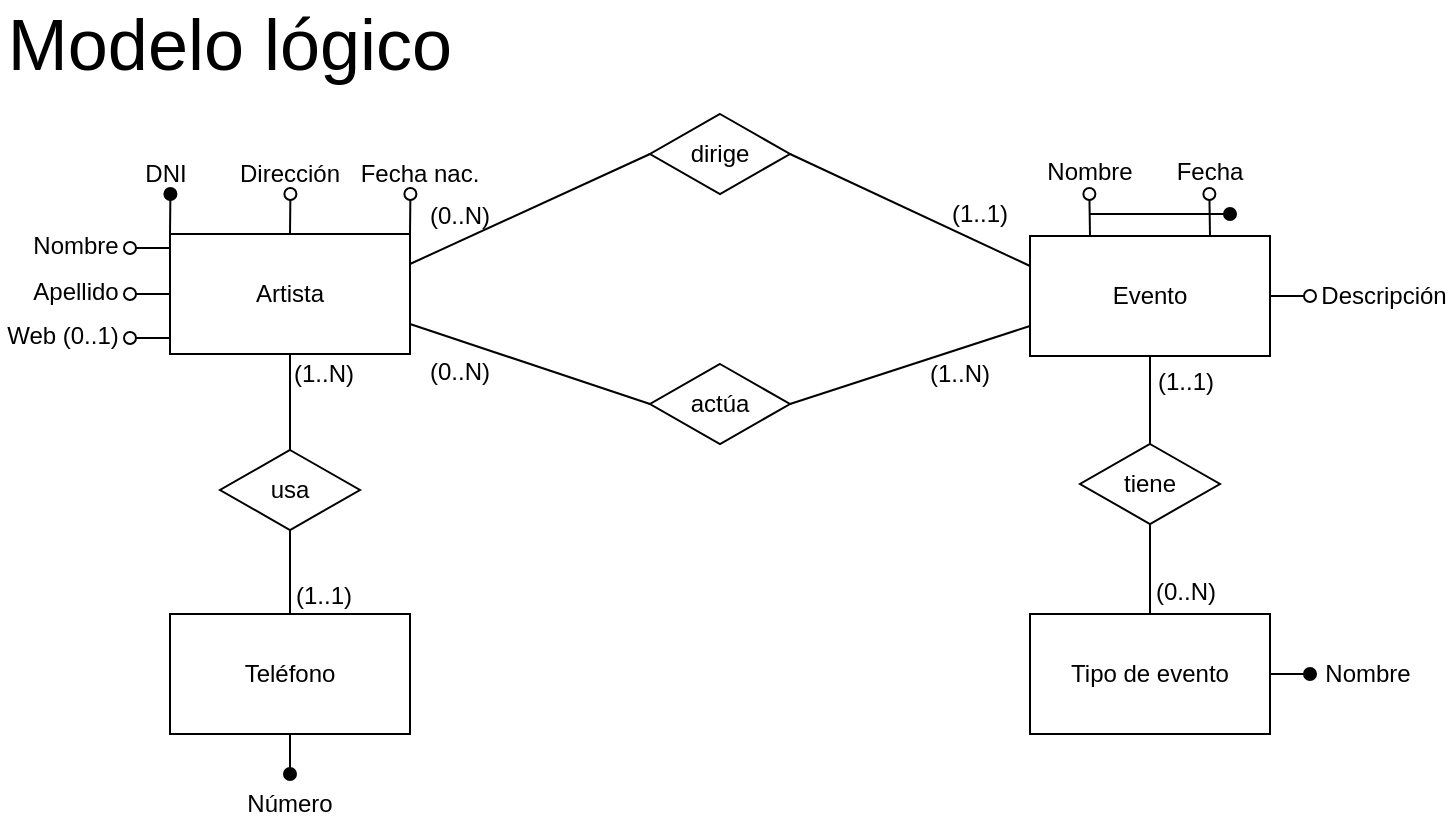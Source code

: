 <mxfile version="20.5.1" type="device" pages="8"><diagram id="juJE14Wdq1BIbkYctQS2" name="Ejercicio 1"><mxGraphModel dx="1422" dy="762" grid="1" gridSize="10" guides="1" tooltips="1" connect="1" arrows="1" fold="1" page="1" pageScale="1" pageWidth="827" pageHeight="1169" math="0" shadow="0"><root><mxCell id="0"/><mxCell id="1" parent="0"/><mxCell id="mD06nW1Qi1TXPT_wSGLX-3" style="edgeStyle=orthogonalEdgeStyle;rounded=0;orthogonalLoop=1;jettySize=auto;html=1;exitX=0;exitY=0.25;exitDx=0;exitDy=0;fontSize=36;endArrow=oval;endFill=0;" parent="1" edge="1"><mxGeometry relative="1" as="geometry"><mxPoint x="105" y="246.69" as="targetPoint"/><mxPoint x="125" y="247" as="sourcePoint"/></mxGeometry></mxCell><mxCell id="mD06nW1Qi1TXPT_wSGLX-6" style="edgeStyle=orthogonalEdgeStyle;rounded=0;orthogonalLoop=1;jettySize=auto;html=1;exitX=0;exitY=0.5;exitDx=0;exitDy=0;fontSize=12;endArrow=oval;endFill=0;" parent="1" source="mD06nW1Qi1TXPT_wSGLX-1" edge="1"><mxGeometry relative="1" as="geometry"><mxPoint x="105" y="269.857" as="targetPoint"/></mxGeometry></mxCell><mxCell id="mD06nW1Qi1TXPT_wSGLX-8" style="edgeStyle=orthogonalEdgeStyle;rounded=0;orthogonalLoop=1;jettySize=auto;html=1;exitX=0;exitY=0.75;exitDx=0;exitDy=0;fontSize=12;endArrow=oval;endFill=0;" parent="1" edge="1"><mxGeometry relative="1" as="geometry"><mxPoint x="105" y="292.095" as="targetPoint"/><mxPoint x="125" y="292" as="sourcePoint"/></mxGeometry></mxCell><mxCell id="mD06nW1Qi1TXPT_wSGLX-11" style="edgeStyle=orthogonalEdgeStyle;rounded=0;orthogonalLoop=1;jettySize=auto;html=1;fontSize=12;endArrow=none;endFill=0;entryX=0.5;entryY=0;entryDx=0;entryDy=0;" parent="1" source="mD06nW1Qi1TXPT_wSGLX-1" target="mD06nW1Qi1TXPT_wSGLX-12" edge="1"><mxGeometry relative="1" as="geometry"><mxPoint x="185" y="510" as="targetPoint"/></mxGeometry></mxCell><mxCell id="mD06nW1Qi1TXPT_wSGLX-23" style="edgeStyle=orthogonalEdgeStyle;rounded=0;orthogonalLoop=1;jettySize=auto;html=1;exitX=0;exitY=0;exitDx=0;exitDy=0;fontSize=12;endArrow=oval;endFill=1;" parent="1" source="mD06nW1Qi1TXPT_wSGLX-1" edge="1"><mxGeometry relative="1" as="geometry"><mxPoint x="125.2" y="220" as="targetPoint"/></mxGeometry></mxCell><mxCell id="mD06nW1Qi1TXPT_wSGLX-26" style="edgeStyle=orthogonalEdgeStyle;rounded=0;orthogonalLoop=1;jettySize=auto;html=1;exitX=0.5;exitY=0;exitDx=0;exitDy=0;fontSize=12;endArrow=oval;endFill=0;" parent="1" source="mD06nW1Qi1TXPT_wSGLX-1" edge="1"><mxGeometry relative="1" as="geometry"><mxPoint x="185.2" y="220" as="targetPoint"/></mxGeometry></mxCell><mxCell id="mD06nW1Qi1TXPT_wSGLX-27" style="edgeStyle=orthogonalEdgeStyle;rounded=0;orthogonalLoop=1;jettySize=auto;html=1;exitX=1;exitY=0;exitDx=0;exitDy=0;fontSize=12;endArrow=oval;endFill=0;" parent="1" source="mD06nW1Qi1TXPT_wSGLX-1" edge="1"><mxGeometry relative="1" as="geometry"><mxPoint x="245.2" y="220" as="targetPoint"/></mxGeometry></mxCell><mxCell id="mD06nW1Qi1TXPT_wSGLX-33" style="rounded=0;orthogonalLoop=1;jettySize=auto;html=1;exitX=1;exitY=0.25;exitDx=0;exitDy=0;entryX=0;entryY=0.5;entryDx=0;entryDy=0;fontSize=12;endArrow=none;endFill=0;" parent="1" source="mD06nW1Qi1TXPT_wSGLX-1" target="mD06nW1Qi1TXPT_wSGLX-32" edge="1"><mxGeometry relative="1" as="geometry"/></mxCell><mxCell id="mD06nW1Qi1TXPT_wSGLX-35" style="edgeStyle=none;rounded=0;orthogonalLoop=1;jettySize=auto;html=1;exitX=1;exitY=0.75;exitDx=0;exitDy=0;entryX=0;entryY=0.5;entryDx=0;entryDy=0;fontSize=12;endArrow=none;endFill=0;" parent="1" source="mD06nW1Qi1TXPT_wSGLX-1" target="mD06nW1Qi1TXPT_wSGLX-31" edge="1"><mxGeometry relative="1" as="geometry"/></mxCell><mxCell id="mD06nW1Qi1TXPT_wSGLX-1" value="Artista" style="rounded=0;whiteSpace=wrap;html=1;" parent="1" vertex="1"><mxGeometry x="125" y="240" width="120" height="60" as="geometry"/></mxCell><mxCell id="mD06nW1Qi1TXPT_wSGLX-2" value="&lt;font style=&quot;font-size: 36px;&quot;&gt;Modelo lógico&lt;/font&gt;" style="text;html=1;strokeColor=none;fillColor=none;align=center;verticalAlign=middle;whiteSpace=wrap;rounded=0;" parent="1" vertex="1"><mxGeometry x="40" y="130" width="230" height="30" as="geometry"/></mxCell><mxCell id="mD06nW1Qi1TXPT_wSGLX-5" value="Nombre" style="text;html=1;strokeColor=none;fillColor=none;align=center;verticalAlign=middle;whiteSpace=wrap;rounded=0;fontSize=12;" parent="1" vertex="1"><mxGeometry x="58" y="236" width="40" height="20" as="geometry"/></mxCell><mxCell id="mD06nW1Qi1TXPT_wSGLX-7" value="Apellido" style="text;html=1;strokeColor=none;fillColor=none;align=center;verticalAlign=middle;whiteSpace=wrap;rounded=0;fontSize=12;" parent="1" vertex="1"><mxGeometry x="58" y="259" width="40" height="20" as="geometry"/></mxCell><mxCell id="mD06nW1Qi1TXPT_wSGLX-9" value="Web (0..1)" style="text;html=1;strokeColor=none;fillColor=none;align=center;verticalAlign=middle;whiteSpace=wrap;rounded=0;fontSize=12;" parent="1" vertex="1"><mxGeometry x="40" y="281" width="63" height="20" as="geometry"/></mxCell><mxCell id="mD06nW1Qi1TXPT_wSGLX-10" value="usa" style="rhombus;whiteSpace=wrap;html=1;fontSize=12;" parent="1" vertex="1"><mxGeometry x="150" y="348" width="70" height="40" as="geometry"/></mxCell><mxCell id="mD06nW1Qi1TXPT_wSGLX-13" style="edgeStyle=orthogonalEdgeStyle;rounded=0;orthogonalLoop=1;jettySize=auto;html=1;fontSize=12;endArrow=oval;endFill=1;" parent="1" source="mD06nW1Qi1TXPT_wSGLX-12" edge="1"><mxGeometry relative="1" as="geometry"><mxPoint x="185" y="510" as="targetPoint"/></mxGeometry></mxCell><mxCell id="mD06nW1Qi1TXPT_wSGLX-12" value="Teléfono" style="rounded=0;whiteSpace=wrap;html=1;" parent="1" vertex="1"><mxGeometry x="125" y="430" width="120" height="60" as="geometry"/></mxCell><mxCell id="mD06nW1Qi1TXPT_wSGLX-14" value="Número" style="text;html=1;strokeColor=none;fillColor=none;align=center;verticalAlign=middle;whiteSpace=wrap;rounded=0;fontSize=12;" parent="1" vertex="1"><mxGeometry x="165" y="515" width="40" height="20" as="geometry"/></mxCell><mxCell id="mD06nW1Qi1TXPT_wSGLX-15" value="(1..N)" style="text;html=1;strokeColor=none;fillColor=none;align=center;verticalAlign=middle;whiteSpace=wrap;rounded=0;fontSize=12;" parent="1" vertex="1"><mxGeometry x="187" y="300" width="30" height="19" as="geometry"/></mxCell><mxCell id="mD06nW1Qi1TXPT_wSGLX-16" value="(1..1)" style="text;html=1;strokeColor=none;fillColor=none;align=center;verticalAlign=middle;whiteSpace=wrap;rounded=0;fontSize=12;" parent="1" vertex="1"><mxGeometry x="187" y="411" width="30" height="19" as="geometry"/></mxCell><mxCell id="mD06nW1Qi1TXPT_wSGLX-19" value="DNI" style="text;html=1;strokeColor=none;fillColor=none;align=center;verticalAlign=middle;whiteSpace=wrap;rounded=0;fontSize=12;" parent="1" vertex="1"><mxGeometry x="103" y="200" width="40" height="20" as="geometry"/></mxCell><mxCell id="mD06nW1Qi1TXPT_wSGLX-20" value="Dirección" style="text;html=1;strokeColor=none;fillColor=none;align=center;verticalAlign=middle;whiteSpace=wrap;rounded=0;fontSize=12;" parent="1" vertex="1"><mxGeometry x="165" y="200" width="40" height="20" as="geometry"/></mxCell><mxCell id="mD06nW1Qi1TXPT_wSGLX-28" value="Fecha nac." style="text;html=1;strokeColor=none;fillColor=none;align=center;verticalAlign=middle;whiteSpace=wrap;rounded=0;fontSize=12;" parent="1" vertex="1"><mxGeometry x="215" y="200" width="70" height="20" as="geometry"/></mxCell><mxCell id="mD06nW1Qi1TXPT_wSGLX-36" style="edgeStyle=none;rounded=0;orthogonalLoop=1;jettySize=auto;html=1;exitX=0;exitY=0.75;exitDx=0;exitDy=0;entryX=1;entryY=0.5;entryDx=0;entryDy=0;fontSize=12;endArrow=none;endFill=0;" parent="1" source="mD06nW1Qi1TXPT_wSGLX-30" target="mD06nW1Qi1TXPT_wSGLX-31" edge="1"><mxGeometry relative="1" as="geometry"/></mxCell><mxCell id="mD06nW1Qi1TXPT_wSGLX-41" style="edgeStyle=none;rounded=0;orthogonalLoop=1;jettySize=auto;html=1;exitX=0.75;exitY=0;exitDx=0;exitDy=0;fontSize=12;endArrow=oval;endFill=0;" parent="1" source="mD06nW1Qi1TXPT_wSGLX-30" edge="1"><mxGeometry relative="1" as="geometry"><mxPoint x="644.69" y="220" as="targetPoint"/></mxGeometry></mxCell><mxCell id="mD06nW1Qi1TXPT_wSGLX-42" style="edgeStyle=none;rounded=0;orthogonalLoop=1;jettySize=auto;html=1;exitX=0.25;exitY=0;exitDx=0;exitDy=0;fontSize=12;endArrow=oval;endFill=0;" parent="1" source="mD06nW1Qi1TXPT_wSGLX-30" edge="1"><mxGeometry relative="1" as="geometry"><mxPoint x="584.69" y="220" as="targetPoint"/></mxGeometry></mxCell><mxCell id="mD06nW1Qi1TXPT_wSGLX-46" style="edgeStyle=none;rounded=0;orthogonalLoop=1;jettySize=auto;html=1;exitX=1;exitY=0.5;exitDx=0;exitDy=0;fontSize=12;endArrow=oval;endFill=0;" parent="1" source="mD06nW1Qi1TXPT_wSGLX-30" edge="1"><mxGeometry relative="1" as="geometry"><mxPoint x="695" y="271" as="targetPoint"/></mxGeometry></mxCell><mxCell id="mD06nW1Qi1TXPT_wSGLX-49" style="edgeStyle=none;rounded=0;orthogonalLoop=1;jettySize=auto;html=1;entryX=0.5;entryY=0;entryDx=0;entryDy=0;fontSize=12;endArrow=none;endFill=0;" parent="1" source="mD06nW1Qi1TXPT_wSGLX-30" target="mD06nW1Qi1TXPT_wSGLX-48" edge="1"><mxGeometry relative="1" as="geometry"/></mxCell><mxCell id="mD06nW1Qi1TXPT_wSGLX-30" value="Evento" style="rounded=0;whiteSpace=wrap;html=1;" parent="1" vertex="1"><mxGeometry x="555" y="241" width="120" height="60" as="geometry"/></mxCell><mxCell id="mD06nW1Qi1TXPT_wSGLX-31" value="actúa" style="rhombus;whiteSpace=wrap;html=1;fontSize=12;" parent="1" vertex="1"><mxGeometry x="365" y="305" width="70" height="40" as="geometry"/></mxCell><mxCell id="mD06nW1Qi1TXPT_wSGLX-34" style="edgeStyle=none;rounded=0;orthogonalLoop=1;jettySize=auto;html=1;exitX=1;exitY=0.5;exitDx=0;exitDy=0;entryX=0;entryY=0.25;entryDx=0;entryDy=0;fontSize=12;endArrow=none;endFill=0;" parent="1" source="mD06nW1Qi1TXPT_wSGLX-32" target="mD06nW1Qi1TXPT_wSGLX-30" edge="1"><mxGeometry relative="1" as="geometry"/></mxCell><mxCell id="mD06nW1Qi1TXPT_wSGLX-32" value="dirige" style="rhombus;whiteSpace=wrap;html=1;fontSize=12;" parent="1" vertex="1"><mxGeometry x="365" y="180" width="70" height="40" as="geometry"/></mxCell><mxCell id="mD06nW1Qi1TXPT_wSGLX-37" value="(1..N)" style="text;html=1;strokeColor=none;fillColor=none;align=center;verticalAlign=middle;whiteSpace=wrap;rounded=0;fontSize=12;" parent="1" vertex="1"><mxGeometry x="505" y="300" width="30" height="19" as="geometry"/></mxCell><mxCell id="mD06nW1Qi1TXPT_wSGLX-38" value="(1..1)" style="text;html=1;strokeColor=none;fillColor=none;align=center;verticalAlign=middle;whiteSpace=wrap;rounded=0;fontSize=12;" parent="1" vertex="1"><mxGeometry x="515" y="220" width="30" height="19" as="geometry"/></mxCell><mxCell id="mD06nW1Qi1TXPT_wSGLX-39" value="(0..N)" style="text;html=1;strokeColor=none;fillColor=none;align=center;verticalAlign=middle;whiteSpace=wrap;rounded=0;fontSize=12;" parent="1" vertex="1"><mxGeometry x="255" y="221" width="30" height="19" as="geometry"/></mxCell><mxCell id="mD06nW1Qi1TXPT_wSGLX-40" value="(0..N)" style="text;html=1;strokeColor=none;fillColor=none;align=center;verticalAlign=middle;whiteSpace=wrap;rounded=0;fontSize=12;" parent="1" vertex="1"><mxGeometry x="255" y="299" width="30" height="19" as="geometry"/></mxCell><mxCell id="mD06nW1Qi1TXPT_wSGLX-43" value="" style="endArrow=oval;html=1;rounded=0;fontSize=12;endFill=1;" parent="1" edge="1"><mxGeometry width="50" height="50" relative="1" as="geometry"><mxPoint x="585" y="230" as="sourcePoint"/><mxPoint x="655" y="230" as="targetPoint"/></mxGeometry></mxCell><mxCell id="mD06nW1Qi1TXPT_wSGLX-44" value="Nombre" style="text;html=1;strokeColor=none;fillColor=none;align=center;verticalAlign=middle;whiteSpace=wrap;rounded=0;fontSize=12;" parent="1" vertex="1"><mxGeometry x="565" y="204" width="40" height="10" as="geometry"/></mxCell><mxCell id="mD06nW1Qi1TXPT_wSGLX-45" value="Fecha" style="text;html=1;strokeColor=none;fillColor=none;align=center;verticalAlign=middle;whiteSpace=wrap;rounded=0;fontSize=12;" parent="1" vertex="1"><mxGeometry x="625" y="204" width="40" height="10" as="geometry"/></mxCell><mxCell id="mD06nW1Qi1TXPT_wSGLX-47" value="Descripción" style="text;html=1;strokeColor=none;fillColor=none;align=center;verticalAlign=middle;whiteSpace=wrap;rounded=0;fontSize=12;" parent="1" vertex="1"><mxGeometry x="712" y="266" width="40" height="10" as="geometry"/></mxCell><mxCell id="mD06nW1Qi1TXPT_wSGLX-53" style="edgeStyle=none;rounded=0;orthogonalLoop=1;jettySize=auto;html=1;fontSize=12;endArrow=oval;endFill=1;" parent="1" source="mD06nW1Qi1TXPT_wSGLX-48" edge="1"><mxGeometry relative="1" as="geometry"><mxPoint x="695" y="460" as="targetPoint"/></mxGeometry></mxCell><mxCell id="mD06nW1Qi1TXPT_wSGLX-48" value="Tipo de evento" style="rounded=0;whiteSpace=wrap;html=1;" parent="1" vertex="1"><mxGeometry x="555" y="430" width="120" height="60" as="geometry"/></mxCell><mxCell id="mD06nW1Qi1TXPT_wSGLX-50" value="tiene" style="rhombus;whiteSpace=wrap;html=1;fontSize=12;" parent="1" vertex="1"><mxGeometry x="580" y="345" width="70" height="40" as="geometry"/></mxCell><mxCell id="mD06nW1Qi1TXPT_wSGLX-51" value="(1..1)" style="text;html=1;strokeColor=none;fillColor=none;align=center;verticalAlign=middle;whiteSpace=wrap;rounded=0;fontSize=12;" parent="1" vertex="1"><mxGeometry x="618" y="304" width="30" height="19" as="geometry"/></mxCell><mxCell id="mD06nW1Qi1TXPT_wSGLX-52" value="(0..N)" style="text;html=1;strokeColor=none;fillColor=none;align=center;verticalAlign=middle;whiteSpace=wrap;rounded=0;fontSize=12;" parent="1" vertex="1"><mxGeometry x="618" y="409" width="30" height="19" as="geometry"/></mxCell><mxCell id="mD06nW1Qi1TXPT_wSGLX-54" value="Nombre" style="text;html=1;strokeColor=none;fillColor=none;align=center;verticalAlign=middle;whiteSpace=wrap;rounded=0;fontSize=12;" parent="1" vertex="1"><mxGeometry x="704" y="455" width="40" height="10" as="geometry"/></mxCell></root></mxGraphModel></diagram><diagram id="cQGq3if6_0ugoIukh4O5" name="Ejercicio 2"><mxGraphModel dx="677" dy="363" grid="1" gridSize="10" guides="1" tooltips="1" connect="1" arrows="1" fold="1" page="1" pageScale="1" pageWidth="827" pageHeight="1169" math="0" shadow="0"><root><mxCell id="0"/><mxCell id="1" parent="0"/><mxCell id="WLI3_3x9wXfM58HhPtNG-1" value="&lt;font style=&quot;font-size: 36px;&quot;&gt;Modelo lógico&lt;/font&gt;" style="text;html=1;strokeColor=none;fillColor=none;align=center;verticalAlign=middle;whiteSpace=wrap;rounded=0;" parent="1" vertex="1"><mxGeometry x="40" y="130" width="230" height="30" as="geometry"/></mxCell><mxCell id="SLqEmhkVTHdEl4bNMyPA-10" style="edgeStyle=none;rounded=0;orthogonalLoop=1;jettySize=auto;html=1;entryX=0.5;entryY=0;entryDx=0;entryDy=0;fontSize=12;endArrow=none;endFill=0;" parent="1" source="SLqEmhkVTHdEl4bNMyPA-1" target="SLqEmhkVTHdEl4bNMyPA-8" edge="1"><mxGeometry relative="1" as="geometry"/></mxCell><mxCell id="SLqEmhkVTHdEl4bNMyPA-11" style="edgeStyle=none;rounded=0;orthogonalLoop=1;jettySize=auto;html=1;entryX=0;entryY=0.5;entryDx=0;entryDy=0;fontSize=12;endArrow=none;endFill=0;" parent="1" source="SLqEmhkVTHdEl4bNMyPA-1" target="SLqEmhkVTHdEl4bNMyPA-4" edge="1"><mxGeometry relative="1" as="geometry"/></mxCell><mxCell id="SLqEmhkVTHdEl4bNMyPA-51" style="edgeStyle=orthogonalEdgeStyle;rounded=0;orthogonalLoop=1;jettySize=auto;html=1;exitX=0;exitY=0;exitDx=0;exitDy=0;fontSize=12;endArrow=oval;endFill=1;" parent="1" source="SLqEmhkVTHdEl4bNMyPA-1" edge="1"><mxGeometry relative="1" as="geometry"><mxPoint x="112" y="200" as="targetPoint"/></mxGeometry></mxCell><mxCell id="SLqEmhkVTHdEl4bNMyPA-54" style="edgeStyle=orthogonalEdgeStyle;rounded=0;orthogonalLoop=1;jettySize=auto;html=1;exitX=0;exitY=0.5;exitDx=0;exitDy=0;fontSize=12;endArrow=oval;endFill=0;" parent="1" source="SLqEmhkVTHdEl4bNMyPA-1" edge="1"><mxGeometry relative="1" as="geometry"><mxPoint x="112" y="230.286" as="targetPoint"/></mxGeometry></mxCell><mxCell id="SLqEmhkVTHdEl4bNMyPA-55" style="edgeStyle=orthogonalEdgeStyle;rounded=0;orthogonalLoop=1;jettySize=auto;html=1;exitX=0;exitY=1;exitDx=0;exitDy=0;fontSize=12;endArrow=oval;endFill=0;" parent="1" source="SLqEmhkVTHdEl4bNMyPA-1" edge="1"><mxGeometry relative="1" as="geometry"><mxPoint x="112" y="260" as="targetPoint"/></mxGeometry></mxCell><mxCell id="SLqEmhkVTHdEl4bNMyPA-1" value="Club" style="rounded=0;whiteSpace=wrap;html=1;" parent="1" vertex="1"><mxGeometry x="137" y="200" width="120" height="60" as="geometry"/></mxCell><mxCell id="SLqEmhkVTHdEl4bNMyPA-2" value="entrena" style="rhombus;whiteSpace=wrap;html=1;fontSize=12;" parent="1" vertex="1"><mxGeometry x="387" y="210" width="70" height="40" as="geometry"/></mxCell><mxCell id="SLqEmhkVTHdEl4bNMyPA-12" style="edgeStyle=none;rounded=0;orthogonalLoop=1;jettySize=auto;html=1;entryX=0.5;entryY=0;entryDx=0;entryDy=0;fontSize=12;endArrow=none;endFill=0;" parent="1" source="SLqEmhkVTHdEl4bNMyPA-4" target="SLqEmhkVTHdEl4bNMyPA-5" edge="1"><mxGeometry relative="1" as="geometry"/></mxCell><mxCell id="SLqEmhkVTHdEl4bNMyPA-23" style="edgeStyle=orthogonalEdgeStyle;rounded=0;orthogonalLoop=1;jettySize=auto;html=1;exitX=1;exitY=0;exitDx=0;exitDy=0;fontSize=12;endArrow=oval;endFill=1;" parent="1" source="SLqEmhkVTHdEl4bNMyPA-4" edge="1"><mxGeometry relative="1" as="geometry"><mxPoint x="717" y="200.207" as="targetPoint"/></mxGeometry></mxCell><mxCell id="SLqEmhkVTHdEl4bNMyPA-24" style="edgeStyle=orthogonalEdgeStyle;rounded=0;orthogonalLoop=1;jettySize=auto;html=1;exitX=1;exitY=0.5;exitDx=0;exitDy=0;fontSize=12;endArrow=oval;endFill=1;" parent="1" edge="1"><mxGeometry relative="1" as="geometry"><mxPoint x="717" y="218.857" as="targetPoint"/><mxPoint x="697" y="219" as="sourcePoint"/></mxGeometry></mxCell><mxCell id="SLqEmhkVTHdEl4bNMyPA-25" style="edgeStyle=orthogonalEdgeStyle;rounded=0;orthogonalLoop=1;jettySize=auto;html=1;exitX=1;exitY=0.75;exitDx=0;exitDy=0;fontSize=12;endArrow=oval;endFill=0;" parent="1" edge="1"><mxGeometry relative="1" as="geometry"><mxPoint x="717" y="239.095" as="targetPoint"/><mxPoint x="697" y="239" as="sourcePoint"/></mxGeometry></mxCell><mxCell id="SLqEmhkVTHdEl4bNMyPA-26" style="edgeStyle=orthogonalEdgeStyle;rounded=0;orthogonalLoop=1;jettySize=auto;html=1;exitX=1;exitY=1;exitDx=0;exitDy=0;fontSize=12;endArrow=oval;endFill=0;" parent="1" source="SLqEmhkVTHdEl4bNMyPA-4" edge="1"><mxGeometry relative="1" as="geometry"><mxPoint x="717" y="259.857" as="targetPoint"/></mxGeometry></mxCell><mxCell id="SLqEmhkVTHdEl4bNMyPA-4" value="Deportista" style="rounded=0;whiteSpace=wrap;html=1;" parent="1" vertex="1"><mxGeometry x="577" y="200" width="120" height="60" as="geometry"/></mxCell><mxCell id="SLqEmhkVTHdEl4bNMyPA-32" style="edgeStyle=orthogonalEdgeStyle;rounded=0;orthogonalLoop=1;jettySize=auto;html=1;fontSize=12;endArrow=none;endFill=0;entryX=1;entryY=0.75;entryDx=0;entryDy=0;" parent="1" source="SLqEmhkVTHdEl4bNMyPA-5" target="SLqEmhkVTHdEl4bNMyPA-5" edge="1"><mxGeometry relative="1" as="geometry"><mxPoint x="727" y="460" as="targetPoint"/><Array as="points"><mxPoint x="637" y="550"/><mxPoint x="737" y="550"/><mxPoint x="737" y="480"/><mxPoint x="697" y="480"/></Array></mxGeometry></mxCell><mxCell id="SLqEmhkVTHdEl4bNMyPA-33" style="edgeStyle=orthogonalEdgeStyle;rounded=0;orthogonalLoop=1;jettySize=auto;html=1;exitX=1;exitY=0;exitDx=0;exitDy=0;fontSize=12;endArrow=oval;endFill=0;" parent="1" edge="1"><mxGeometry relative="1" as="geometry"><mxPoint x="717" y="441.2" as="targetPoint"/><mxPoint x="697" y="441" as="sourcePoint"/></mxGeometry></mxCell><mxCell id="SLqEmhkVTHdEl4bNMyPA-35" style="edgeStyle=orthogonalEdgeStyle;rounded=0;orthogonalLoop=1;jettySize=auto;html=1;exitX=1;exitY=0.25;exitDx=0;exitDy=0;fontSize=12;endArrow=oval;endFill=0;" parent="1" edge="1"><mxGeometry relative="1" as="geometry"><mxPoint x="717" y="461" as="targetPoint"/><mxPoint x="697" y="461" as="sourcePoint"/></mxGeometry></mxCell><mxCell id="SLqEmhkVTHdEl4bNMyPA-40" style="edgeStyle=orthogonalEdgeStyle;rounded=0;orthogonalLoop=1;jettySize=auto;html=1;entryX=1;entryY=0.5;entryDx=0;entryDy=0;fontSize=12;endArrow=none;endFill=0;" parent="1" source="SLqEmhkVTHdEl4bNMyPA-5" target="SLqEmhkVTHdEl4bNMyPA-38" edge="1"><mxGeometry relative="1" as="geometry"/></mxCell><mxCell id="pIia6ksAkrCApZpFBJIQ-2" style="rounded=0;orthogonalLoop=1;jettySize=auto;html=1;exitX=0;exitY=0;exitDx=0;exitDy=0;endArrow=oval;endFill=1;" edge="1" parent="1"><mxGeometry relative="1" as="geometry"><mxPoint x="581" y="410" as="targetPoint"/><mxPoint x="590" y="431" as="sourcePoint"/></mxGeometry></mxCell><mxCell id="SLqEmhkVTHdEl4bNMyPA-5" value="Futbolista" style="rounded=0;whiteSpace=wrap;html=1;" parent="1" vertex="1"><mxGeometry x="577" y="430" width="120" height="60" as="geometry"/></mxCell><mxCell id="SLqEmhkVTHdEl4bNMyPA-6" value="es un" style="rhombus;whiteSpace=wrap;html=1;fontSize=12;" parent="1" vertex="1"><mxGeometry x="602" y="330" width="70" height="40" as="geometry"/></mxCell><mxCell id="SLqEmhkVTHdEl4bNMyPA-7" value="juega con" style="rhombus;whiteSpace=wrap;html=1;fontSize=12;" parent="1" vertex="1"><mxGeometry x="653" y="530" width="70" height="40" as="geometry"/></mxCell><mxCell id="SLqEmhkVTHdEl4bNMyPA-45" style="edgeStyle=orthogonalEdgeStyle;rounded=0;orthogonalLoop=1;jettySize=auto;html=1;exitX=0;exitY=0.25;exitDx=0;exitDy=0;fontSize=12;endArrow=oval;endFill=1;" parent="1" source="SLqEmhkVTHdEl4bNMyPA-8" edge="1"><mxGeometry relative="1" as="geometry"><mxPoint x="117" y="445" as="targetPoint"/></mxGeometry></mxCell><mxCell id="SLqEmhkVTHdEl4bNMyPA-46" style="edgeStyle=orthogonalEdgeStyle;rounded=0;orthogonalLoop=1;jettySize=auto;html=1;exitX=0;exitY=0.75;exitDx=0;exitDy=0;fontSize=12;endArrow=oval;endFill=0;" parent="1" source="SLqEmhkVTHdEl4bNMyPA-8" edge="1"><mxGeometry relative="1" as="geometry"><mxPoint x="117" y="475" as="targetPoint"/></mxGeometry></mxCell><mxCell id="SLqEmhkVTHdEl4bNMyPA-8" value="Color" style="rounded=0;whiteSpace=wrap;html=1;" parent="1" vertex="1"><mxGeometry x="137" y="430" width="120" height="60" as="geometry"/></mxCell><mxCell id="SLqEmhkVTHdEl4bNMyPA-9" value="tiene" style="rhombus;whiteSpace=wrap;html=1;fontSize=12;" parent="1" vertex="1"><mxGeometry x="162" y="330" width="70" height="40" as="geometry"/></mxCell><mxCell id="SLqEmhkVTHdEl4bNMyPA-15" value="(1..N)" style="text;html=1;strokeColor=none;fillColor=none;align=center;verticalAlign=middle;whiteSpace=wrap;rounded=0;fontSize=12;" parent="1" vertex="1"><mxGeometry x="197" y="260" width="40" height="20" as="geometry"/></mxCell><mxCell id="SLqEmhkVTHdEl4bNMyPA-16" value="(0..N)" style="text;html=1;strokeColor=none;fillColor=none;align=center;verticalAlign=middle;whiteSpace=wrap;rounded=0;fontSize=12;" parent="1" vertex="1"><mxGeometry x="197" y="410" width="40" height="20" as="geometry"/></mxCell><mxCell id="SLqEmhkVTHdEl4bNMyPA-17" value="(0..N)" style="text;html=1;strokeColor=none;fillColor=none;align=center;verticalAlign=middle;whiteSpace=wrap;rounded=0;fontSize=12;" parent="1" vertex="1"><mxGeometry x="257" y="210" width="40" height="20" as="geometry"/></mxCell><mxCell id="SLqEmhkVTHdEl4bNMyPA-18" value="(1..1)" style="text;html=1;strokeColor=none;fillColor=none;align=center;verticalAlign=middle;whiteSpace=wrap;rounded=0;fontSize=12;" parent="1" vertex="1"><mxGeometry x="537" y="210" width="40" height="20" as="geometry"/></mxCell><mxCell id="SLqEmhkVTHdEl4bNMyPA-19" value="(0..1)" style="text;html=1;strokeColor=none;fillColor=none;align=center;verticalAlign=middle;whiteSpace=wrap;rounded=0;fontSize=12;" parent="1" vertex="1"><mxGeometry x="637" y="260" width="40" height="20" as="geometry"/></mxCell><mxCell id="SLqEmhkVTHdEl4bNMyPA-20" value="(1..1)" style="text;html=1;strokeColor=none;fillColor=none;align=center;verticalAlign=middle;whiteSpace=wrap;rounded=0;fontSize=12;" parent="1" vertex="1"><mxGeometry x="637" y="410" width="40" height="20" as="geometry"/></mxCell><mxCell id="SLqEmhkVTHdEl4bNMyPA-21" value="(1..N)" style="text;html=1;strokeColor=none;fillColor=none;align=center;verticalAlign=middle;whiteSpace=wrap;rounded=0;fontSize=12;" parent="1" vertex="1"><mxGeometry x="635" y="490" width="40" height="20" as="geometry"/></mxCell><mxCell id="SLqEmhkVTHdEl4bNMyPA-22" value="(1..N)" style="text;html=1;strokeColor=none;fillColor=none;align=center;verticalAlign=middle;whiteSpace=wrap;rounded=0;fontSize=12;" parent="1" vertex="1"><mxGeometry x="735" y="478" width="40" height="20" as="geometry"/></mxCell><mxCell id="SLqEmhkVTHdEl4bNMyPA-27" value="DNI" style="text;html=1;strokeColor=none;fillColor=none;align=center;verticalAlign=middle;whiteSpace=wrap;rounded=0;fontSize=12;" parent="1" vertex="1"><mxGeometry x="719" y="195" width="30" height="10" as="geometry"/></mxCell><mxCell id="SLqEmhkVTHdEl4bNMyPA-28" value="CUIT" style="text;html=1;strokeColor=none;fillColor=none;align=center;verticalAlign=middle;whiteSpace=wrap;rounded=0;fontSize=12;" parent="1" vertex="1"><mxGeometry x="723" y="214" width="30" height="10" as="geometry"/></mxCell><mxCell id="SLqEmhkVTHdEl4bNMyPA-29" value="Nombre" style="text;html=1;strokeColor=none;fillColor=none;align=center;verticalAlign=middle;whiteSpace=wrap;rounded=0;fontSize=12;" parent="1" vertex="1"><mxGeometry x="729" y="235" width="30" height="10" as="geometry"/></mxCell><mxCell id="SLqEmhkVTHdEl4bNMyPA-30" value="Apellido" style="text;html=1;strokeColor=none;fillColor=none;align=center;verticalAlign=middle;whiteSpace=wrap;rounded=0;fontSize=12;" parent="1" vertex="1"><mxGeometry x="729" y="254" width="30" height="10" as="geometry"/></mxCell><mxCell id="SLqEmhkVTHdEl4bNMyPA-34" value="Apodo" style="text;html=1;strokeColor=none;fillColor=none;align=center;verticalAlign=middle;whiteSpace=wrap;rounded=0;fontSize=12;" parent="1" vertex="1"><mxGeometry x="725" y="436" width="30" height="10" as="geometry"/></mxCell><mxCell id="SLqEmhkVTHdEl4bNMyPA-37" value="Cant. goles" style="text;html=1;strokeColor=none;fillColor=none;align=center;verticalAlign=middle;whiteSpace=wrap;rounded=0;fontSize=12;" parent="1" vertex="1"><mxGeometry x="716" y="456" width="72" height="10" as="geometry"/></mxCell><mxCell id="SLqEmhkVTHdEl4bNMyPA-47" style="edgeStyle=orthogonalEdgeStyle;rounded=0;orthogonalLoop=1;jettySize=auto;html=1;exitX=0.5;exitY=1;exitDx=0;exitDy=0;fontSize=12;endArrow=oval;endFill=1;" parent="1" source="SLqEmhkVTHdEl4bNMyPA-38" edge="1"><mxGeometry relative="1" as="geometry"><mxPoint x="357" y="510" as="targetPoint"/></mxGeometry></mxCell><mxCell id="SLqEmhkVTHdEl4bNMyPA-38" value="Posición" style="rounded=0;whiteSpace=wrap;html=1;" parent="1" vertex="1"><mxGeometry x="297" y="430" width="120" height="60" as="geometry"/></mxCell><mxCell id="SLqEmhkVTHdEl4bNMyPA-39" value="juega en" style="rhombus;whiteSpace=wrap;html=1;fontSize=12;" parent="1" vertex="1"><mxGeometry x="464" y="440" width="70" height="40" as="geometry"/></mxCell><mxCell id="SLqEmhkVTHdEl4bNMyPA-42" value="(1..N)" style="text;html=1;strokeColor=none;fillColor=none;align=center;verticalAlign=middle;whiteSpace=wrap;rounded=0;fontSize=12;" parent="1" vertex="1"><mxGeometry x="537" y="440" width="40" height="20" as="geometry"/></mxCell><mxCell id="SLqEmhkVTHdEl4bNMyPA-43" value="(0..N)" style="text;html=1;strokeColor=none;fillColor=none;align=center;verticalAlign=middle;whiteSpace=wrap;rounded=0;fontSize=12;" parent="1" vertex="1"><mxGeometry x="417" y="440" width="40" height="20" as="geometry"/></mxCell><mxCell id="SLqEmhkVTHdEl4bNMyPA-48" value="Nombre" style="text;html=1;strokeColor=none;fillColor=none;align=center;verticalAlign=middle;whiteSpace=wrap;rounded=0;fontSize=12;" parent="1" vertex="1"><mxGeometry x="337" y="510" width="40" height="20" as="geometry"/></mxCell><mxCell id="SLqEmhkVTHdEl4bNMyPA-49" value="Nombre" style="text;html=1;strokeColor=none;fillColor=none;align=center;verticalAlign=middle;whiteSpace=wrap;rounded=0;fontSize=12;" parent="1" vertex="1"><mxGeometry x="70" y="466" width="40" height="20" as="geometry"/></mxCell><mxCell id="SLqEmhkVTHdEl4bNMyPA-50" value="Código HEX" style="text;html=1;strokeColor=none;fillColor=none;align=center;verticalAlign=middle;whiteSpace=wrap;rounded=0;fontSize=12;" parent="1" vertex="1"><mxGeometry x="42" y="435" width="70" height="20" as="geometry"/></mxCell><mxCell id="SLqEmhkVTHdEl4bNMyPA-52" value="Razón social" style="text;html=1;strokeColor=none;fillColor=none;align=center;verticalAlign=middle;whiteSpace=wrap;rounded=0;fontSize=12;" parent="1" vertex="1"><mxGeometry x="30" y="190" width="80" height="20" as="geometry"/></mxCell><mxCell id="SLqEmhkVTHdEl4bNMyPA-56" value="Nombre" style="text;html=1;strokeColor=none;fillColor=none;align=center;verticalAlign=middle;whiteSpace=wrap;rounded=0;fontSize=12;" parent="1" vertex="1"><mxGeometry x="59" y="219" width="50" height="20" as="geometry"/></mxCell><mxCell id="SLqEmhkVTHdEl4bNMyPA-57" value="Dirección" style="text;html=1;strokeColor=none;fillColor=none;align=center;verticalAlign=middle;whiteSpace=wrap;rounded=0;fontSize=12;" parent="1" vertex="1"><mxGeometry x="55" y="250" width="50" height="20" as="geometry"/></mxCell><mxCell id="pIia6ksAkrCApZpFBJIQ-1" value="" style="curved=1;endArrow=none;html=1;rounded=0;exitX=0;exitY=0;exitDx=0;exitDy=0;entryX=0.11;entryY=0.013;entryDx=0;entryDy=0;entryPerimeter=0;endFill=0;" edge="1" parent="1" source="SLqEmhkVTHdEl4bNMyPA-19" target="SLqEmhkVTHdEl4bNMyPA-5"><mxGeometry width="50" height="50" relative="1" as="geometry"><mxPoint x="390" y="350" as="sourcePoint"/><mxPoint x="440" y="300" as="targetPoint"/><Array as="points"><mxPoint x="600" y="290"/><mxPoint x="590" y="360"/></Array></mxGeometry></mxCell></root></mxGraphModel></diagram><diagram id="aUubfdewCy2N0kcX8kP3" name="Ejercicio 3"><mxGraphModel dx="1422" dy="762" grid="1" gridSize="10" guides="1" tooltips="1" connect="1" arrows="1" fold="1" page="1" pageScale="1" pageWidth="827" pageHeight="1169" math="0" shadow="0"><root><mxCell id="0"/><mxCell id="1" parent="0"/><mxCell id="gzhprjDMDgINg898EpaW-1" value="&lt;font style=&quot;font-size: 36px;&quot;&gt;Modelo lógico&lt;/font&gt;" style="text;html=1;strokeColor=none;fillColor=none;align=center;verticalAlign=middle;whiteSpace=wrap;rounded=0;" parent="1" vertex="1"><mxGeometry x="40" y="130" width="230" height="30" as="geometry"/></mxCell><mxCell id="9SSL4RC1tuYszTxSS81H-6" style="edgeStyle=orthogonalEdgeStyle;rounded=0;orthogonalLoop=1;jettySize=auto;html=1;entryX=1;entryY=0.5;entryDx=0;entryDy=0;fontSize=12;endArrow=none;endFill=0;" parent="1" source="9SSL4RC1tuYszTxSS81H-1" target="9SSL4RC1tuYszTxSS81H-4" edge="1"><mxGeometry relative="1" as="geometry"/></mxCell><mxCell id="w9wHAicGhOzF_-0jYB1V-21" style="edgeStyle=orthogonalEdgeStyle;rounded=0;orthogonalLoop=1;jettySize=auto;html=1;exitX=0;exitY=0;exitDx=0;exitDy=0;fontSize=12;endArrow=oval;endFill=1;" parent="1" source="9SSL4RC1tuYszTxSS81H-1" edge="1"><mxGeometry relative="1" as="geometry"><mxPoint x="300.143" y="220" as="targetPoint"/></mxGeometry></mxCell><mxCell id="w9wHAicGhOzF_-0jYB1V-23" style="edgeStyle=orthogonalEdgeStyle;rounded=0;orthogonalLoop=1;jettySize=auto;html=1;exitX=1;exitY=0;exitDx=0;exitDy=0;fontSize=12;endArrow=oval;endFill=0;" parent="1" source="9SSL4RC1tuYszTxSS81H-1" edge="1"><mxGeometry relative="1" as="geometry"><mxPoint x="420.143" y="220" as="targetPoint"/></mxGeometry></mxCell><mxCell id="w9wHAicGhOzF_-0jYB1V-24" style="edgeStyle=orthogonalEdgeStyle;rounded=0;orthogonalLoop=1;jettySize=auto;html=1;exitX=0.5;exitY=0;exitDx=0;exitDy=0;fontSize=12;endArrow=oval;endFill=0;" parent="1" source="9SSL4RC1tuYszTxSS81H-1" edge="1"><mxGeometry relative="1" as="geometry"><mxPoint x="360.143" y="220" as="targetPoint"/></mxGeometry></mxCell><mxCell id="rFkNaEIzZJRM6tYmLTqG-11" style="edgeStyle=orthogonalEdgeStyle;rounded=0;orthogonalLoop=1;jettySize=auto;html=1;exitX=0.5;exitY=1;exitDx=0;exitDy=0;entryX=0;entryY=0.5;entryDx=0;entryDy=0;endArrow=none;endFill=0;" parent="1" source="9SSL4RC1tuYszTxSS81H-1" target="rFkNaEIzZJRM6tYmLTqG-1" edge="1"><mxGeometry relative="1" as="geometry"/></mxCell><mxCell id="9SSL4RC1tuYszTxSS81H-1" value="Área" style="rounded=0;whiteSpace=wrap;html=1;" parent="1" vertex="1"><mxGeometry x="300" y="240" width="120" height="60" as="geometry"/></mxCell><mxCell id="9SSL4RC1tuYszTxSS81H-2" value="usa" style="rhombus;whiteSpace=wrap;html=1;fontSize=12;" parent="1" vertex="1"><mxGeometry x="180" y="250" width="70" height="40" as="geometry"/></mxCell><mxCell id="9SSL4RC1tuYszTxSS81H-3" value="(1..N)" style="text;html=1;strokeColor=none;fillColor=none;align=center;verticalAlign=middle;whiteSpace=wrap;rounded=0;fontSize=12;" parent="1" vertex="1"><mxGeometry x="262" y="250" width="40" height="20" as="geometry"/></mxCell><mxCell id="w9wHAicGhOzF_-0jYB1V-28" style="edgeStyle=orthogonalEdgeStyle;rounded=0;orthogonalLoop=1;jettySize=auto;html=1;fontSize=12;endArrow=oval;endFill=1;" parent="1" source="9SSL4RC1tuYszTxSS81H-4" edge="1"><mxGeometry relative="1" as="geometry"><mxPoint x="70" y="320" as="targetPoint"/></mxGeometry></mxCell><mxCell id="9SSL4RC1tuYszTxSS81H-4" value="Teléfono" style="rounded=0;whiteSpace=wrap;html=1;" parent="1" vertex="1"><mxGeometry x="10" y="240" width="120" height="60" as="geometry"/></mxCell><mxCell id="9SSL4RC1tuYszTxSS81H-7" value="(1..1)" style="text;html=1;strokeColor=none;fillColor=none;align=center;verticalAlign=middle;whiteSpace=wrap;rounded=0;fontSize=12;" parent="1" vertex="1"><mxGeometry x="130" y="250" width="40" height="20" as="geometry"/></mxCell><mxCell id="9SSL4RC1tuYszTxSS81H-28" style="edgeStyle=orthogonalEdgeStyle;rounded=0;orthogonalLoop=1;jettySize=auto;html=1;exitX=0;exitY=0;exitDx=0;exitDy=0;fontSize=12;endArrow=oval;endFill=1;" parent="1" source="9SSL4RC1tuYszTxSS81H-8" edge="1"><mxGeometry relative="1" as="geometry"><mxPoint x="550" y="239.857" as="targetPoint"/></mxGeometry></mxCell><mxCell id="9SSL4RC1tuYszTxSS81H-29" style="edgeStyle=orthogonalEdgeStyle;rounded=0;orthogonalLoop=1;jettySize=auto;html=1;exitX=0;exitY=0.5;exitDx=0;exitDy=0;fontSize=12;endArrow=oval;endFill=1;" parent="1" edge="1"><mxGeometry relative="1" as="geometry"><mxPoint x="550" y="259.143" as="targetPoint"/><mxPoint x="570" y="259" as="sourcePoint"/></mxGeometry></mxCell><mxCell id="9SSL4RC1tuYszTxSS81H-30" style="edgeStyle=orthogonalEdgeStyle;rounded=0;orthogonalLoop=1;jettySize=auto;html=1;exitX=0;exitY=0.75;exitDx=0;exitDy=0;fontSize=12;endArrow=oval;endFill=0;" parent="1" edge="1"><mxGeometry relative="1" as="geometry"><mxPoint x="550" y="280" as="targetPoint"/><mxPoint x="570" y="280" as="sourcePoint"/></mxGeometry></mxCell><mxCell id="9SSL4RC1tuYszTxSS81H-31" style="edgeStyle=orthogonalEdgeStyle;rounded=0;orthogonalLoop=1;jettySize=auto;html=1;exitX=0;exitY=1;exitDx=0;exitDy=0;fontSize=12;endArrow=oval;endFill=0;" parent="1" source="9SSL4RC1tuYszTxSS81H-8" edge="1"><mxGeometry relative="1" as="geometry"><mxPoint x="550" y="299.857" as="targetPoint"/></mxGeometry></mxCell><mxCell id="rFkNaEIzZJRM6tYmLTqG-5" style="edgeStyle=none;rounded=0;orthogonalLoop=1;jettySize=auto;html=1;exitX=0.75;exitY=1;exitDx=0;exitDy=0;entryX=0.5;entryY=0;entryDx=0;entryDy=0;endArrow=none;endFill=0;" parent="1" source="9SSL4RC1tuYszTxSS81H-8" target="rFkNaEIzZJRM6tYmLTqG-2" edge="1"><mxGeometry relative="1" as="geometry"/></mxCell><mxCell id="9SSL4RC1tuYszTxSS81H-8" value="Empleado" style="rounded=0;whiteSpace=wrap;html=1;" parent="1" vertex="1"><mxGeometry x="570" y="240" width="120" height="60" as="geometry"/></mxCell><mxCell id="w9wHAicGhOzF_-0jYB1V-15" style="edgeStyle=orthogonalEdgeStyle;rounded=0;orthogonalLoop=1;jettySize=auto;html=1;exitX=0;exitY=0.25;exitDx=0;exitDy=0;fontSize=12;endArrow=oval;endFill=1;" parent="1" source="9SSL4RC1tuYszTxSS81H-14" edge="1"><mxGeometry relative="1" as="geometry"><mxPoint x="422" y="565.286" as="targetPoint"/></mxGeometry></mxCell><mxCell id="w9wHAicGhOzF_-0jYB1V-16" style="edgeStyle=orthogonalEdgeStyle;rounded=0;orthogonalLoop=1;jettySize=auto;html=1;exitX=0;exitY=0.75;exitDx=0;exitDy=0;fontSize=12;endArrow=oval;endFill=0;" parent="1" source="9SSL4RC1tuYszTxSS81H-14" edge="1"><mxGeometry relative="1" as="geometry"><mxPoint x="422" y="595" as="targetPoint"/></mxGeometry></mxCell><mxCell id="rFkNaEIzZJRM6tYmLTqG-12" style="edgeStyle=orthogonalEdgeStyle;rounded=0;orthogonalLoop=1;jettySize=auto;html=1;exitX=1;exitY=0.5;exitDx=0;exitDy=0;entryX=0.25;entryY=1;entryDx=0;entryDy=0;endArrow=none;endFill=0;" parent="1" source="9SSL4RC1tuYszTxSS81H-14" target="rFkNaEIzZJRM6tYmLTqG-2" edge="1"><mxGeometry relative="1" as="geometry"/></mxCell><mxCell id="9SSL4RC1tuYszTxSS81H-14" value="Materia" style="rounded=0;whiteSpace=wrap;html=1;" parent="1" vertex="1"><mxGeometry x="442" y="550" width="120" height="60" as="geometry"/></mxCell><mxCell id="9SSL4RC1tuYszTxSS81H-16" value="dicta" style="rhombus;whiteSpace=wrap;html=1;fontSize=12;" parent="1" vertex="1"><mxGeometry x="684.5" y="560" width="70" height="40" as="geometry"/></mxCell><mxCell id="w9wHAicGhOzF_-0jYB1V-31" style="edgeStyle=none;rounded=0;orthogonalLoop=1;jettySize=auto;html=1;exitX=1;exitY=1;exitDx=0;exitDy=0;fontSize=12;endArrow=oval;endFill=0;" parent="1" source="9SSL4RC1tuYszTxSS81H-27" edge="1"><mxGeometry relative="1" as="geometry"><mxPoint x="386" y="480" as="targetPoint"/></mxGeometry></mxCell><mxCell id="w9wHAicGhOzF_-0jYB1V-34" style="edgeStyle=none;rounded=0;orthogonalLoop=1;jettySize=auto;html=1;exitX=0;exitY=1;exitDx=0;exitDy=0;fontSize=12;endArrow=oval;endFill=0;" parent="1" source="9SSL4RC1tuYszTxSS81H-27" edge="1"><mxGeometry relative="1" as="geometry"><mxPoint x="336" y="480" as="targetPoint"/></mxGeometry></mxCell><mxCell id="9SSL4RC1tuYszTxSS81H-27" value="trabaja" style="rhombus;whiteSpace=wrap;html=1;fontSize=12;" parent="1" vertex="1"><mxGeometry x="324" y="430" width="70" height="40" as="geometry"/></mxCell><mxCell id="9SSL4RC1tuYszTxSS81H-32" value="DNI" style="text;html=1;strokeColor=none;fillColor=none;align=center;verticalAlign=middle;whiteSpace=wrap;rounded=0;fontSize=12;" parent="1" vertex="1"><mxGeometry x="516" y="234" width="30" height="10" as="geometry"/></mxCell><mxCell id="9SSL4RC1tuYszTxSS81H-33" value="CUIT" style="text;html=1;strokeColor=none;fillColor=none;align=center;verticalAlign=middle;whiteSpace=wrap;rounded=0;fontSize=12;" parent="1" vertex="1"><mxGeometry x="514" y="255" width="30" height="10" as="geometry"/></mxCell><mxCell id="9SSL4RC1tuYszTxSS81H-34" value="Nombre" style="text;html=1;strokeColor=none;fillColor=none;align=center;verticalAlign=middle;whiteSpace=wrap;rounded=0;fontSize=12;" parent="1" vertex="1"><mxGeometry x="508" y="274" width="30" height="10" as="geometry"/></mxCell><mxCell id="9SSL4RC1tuYszTxSS81H-35" value="Apellido" style="text;html=1;strokeColor=none;fillColor=none;align=center;verticalAlign=middle;whiteSpace=wrap;rounded=0;fontSize=12;" parent="1" vertex="1"><mxGeometry x="509" y="295" width="30" height="10" as="geometry"/></mxCell><mxCell id="w9wHAicGhOzF_-0jYB1V-3" value="(1..N)" style="text;html=1;strokeColor=none;fillColor=none;align=center;verticalAlign=middle;whiteSpace=wrap;rounded=0;fontSize=12;" parent="1" vertex="1"><mxGeometry x="375" y="299" width="40" height="20" as="geometry"/></mxCell><mxCell id="w9wHAicGhOzF_-0jYB1V-4" value="(0..1)" style="text;html=1;strokeColor=none;fillColor=none;align=center;verticalAlign=middle;whiteSpace=wrap;rounded=0;fontSize=12;" parent="1" vertex="1"><mxGeometry x="552" y="300" width="40" height="20" as="geometry"/></mxCell><mxCell id="w9wHAicGhOzF_-0jYB1V-5" value="(0..1)" style="text;html=1;strokeColor=none;fillColor=none;align=center;verticalAlign=middle;whiteSpace=wrap;rounded=0;fontSize=12;" parent="1" vertex="1"><mxGeometry x="667" y="300" width="40" height="20" as="geometry"/></mxCell><mxCell id="w9wHAicGhOzF_-0jYB1V-6" value="(1..N)" style="text;html=1;strokeColor=none;fillColor=none;align=center;verticalAlign=middle;whiteSpace=wrap;rounded=0;fontSize=12;" parent="1" vertex="1"><mxGeometry x="562" y="560" width="40" height="20" as="geometry"/></mxCell><mxCell id="w9wHAicGhOzF_-0jYB1V-8" value="Legajo&amp;nbsp;" style="text;html=1;strokeColor=none;fillColor=none;align=center;verticalAlign=middle;whiteSpace=wrap;rounded=0;fontSize=12;" parent="1" vertex="1"><mxGeometry x="727.5" y="510" width="45" height="10" as="geometry"/></mxCell><mxCell id="w9wHAicGhOzF_-0jYB1V-10" value="Categoría" style="text;html=1;strokeColor=none;fillColor=none;align=center;verticalAlign=middle;whiteSpace=wrap;rounded=0;fontSize=12;" parent="1" vertex="1"><mxGeometry x="582" y="445" width="68" height="10" as="geometry"/></mxCell><mxCell id="w9wHAicGhOzF_-0jYB1V-17" value="Código" style="text;html=1;strokeColor=none;fillColor=none;align=center;verticalAlign=middle;whiteSpace=wrap;rounded=0;fontSize=12;" parent="1" vertex="1"><mxGeometry x="382" y="560" width="30" height="10" as="geometry"/></mxCell><mxCell id="w9wHAicGhOzF_-0jYB1V-18" value="Descripción" style="text;html=1;strokeColor=none;fillColor=none;align=center;verticalAlign=middle;whiteSpace=wrap;rounded=0;fontSize=12;" parent="1" vertex="1"><mxGeometry x="369" y="590" width="30" height="10" as="geometry"/></mxCell><mxCell id="w9wHAicGhOzF_-0jYB1V-25" value="Código" style="text;html=1;strokeColor=none;fillColor=none;align=center;verticalAlign=middle;whiteSpace=wrap;rounded=0;fontSize=12;" parent="1" vertex="1"><mxGeometry x="285" y="202" width="30" height="10" as="geometry"/></mxCell><mxCell id="w9wHAicGhOzF_-0jYB1V-26" value="Descripción" style="text;html=1;strokeColor=none;fillColor=none;align=center;verticalAlign=middle;whiteSpace=wrap;rounded=0;fontSize=12;" parent="1" vertex="1"><mxGeometry x="343" y="202" width="30" height="10" as="geometry"/></mxCell><mxCell id="w9wHAicGhOzF_-0jYB1V-27" value="Dirección" style="text;html=1;strokeColor=none;fillColor=none;align=center;verticalAlign=middle;whiteSpace=wrap;rounded=0;fontSize=12;" parent="1" vertex="1"><mxGeometry x="405" y="203" width="30" height="10" as="geometry"/></mxCell><mxCell id="w9wHAicGhOzF_-0jYB1V-29" value="Número" style="text;html=1;strokeColor=none;fillColor=none;align=center;verticalAlign=middle;whiteSpace=wrap;rounded=0;fontSize=12;" parent="1" vertex="1"><mxGeometry x="55" y="327" width="30" height="10" as="geometry"/></mxCell><mxCell id="w9wHAicGhOzF_-0jYB1V-32" value="Fecha fin&lt;br&gt;(0..1)" style="text;html=1;strokeColor=none;fillColor=none;align=center;verticalAlign=middle;whiteSpace=wrap;rounded=0;fontSize=12;" parent="1" vertex="1"><mxGeometry x="369" y="490" width="54" height="10" as="geometry"/></mxCell><mxCell id="w9wHAicGhOzF_-0jYB1V-35" value="Fecha&lt;br&gt;inicio" style="text;html=1;strokeColor=none;fillColor=none;align=center;verticalAlign=middle;whiteSpace=wrap;rounded=0;fontSize=12;" parent="1" vertex="1"><mxGeometry x="309" y="490" width="45" height="10" as="geometry"/></mxCell><mxCell id="rFkNaEIzZJRM6tYmLTqG-4" style="edgeStyle=none;rounded=0;orthogonalLoop=1;jettySize=auto;html=1;exitX=0.5;exitY=0;exitDx=0;exitDy=0;entryX=0.25;entryY=1;entryDx=0;entryDy=0;endArrow=none;endFill=0;" parent="1" source="rFkNaEIzZJRM6tYmLTqG-1" target="9SSL4RC1tuYszTxSS81H-8" edge="1"><mxGeometry relative="1" as="geometry"/></mxCell><mxCell id="Qb4B08fE4Z8pu593Gcxy-1" style="edgeStyle=orthogonalEdgeStyle;rounded=0;orthogonalLoop=1;jettySize=auto;html=1;exitX=1;exitY=0.5;exitDx=0;exitDy=0;endArrow=oval;endFill=0;" parent="1" source="rFkNaEIzZJRM6tYmLTqG-1" edge="1"><mxGeometry relative="1" as="geometry"><mxPoint x="580" y="450" as="targetPoint"/></mxGeometry></mxCell><mxCell id="Jca0Cyd40ECAoVZf3ZM0-2" style="edgeStyle=orthogonalEdgeStyle;rounded=0;orthogonalLoop=1;jettySize=auto;html=1;exitX=0;exitY=0;exitDx=0;exitDy=0;endArrow=oval;endFill=1;" parent="1" edge="1"><mxGeometry relative="1" as="geometry"><mxPoint x="461" y="400" as="targetPoint"/><mxPoint x="461" y="420" as="sourcePoint"/></mxGeometry></mxCell><mxCell id="rFkNaEIzZJRM6tYmLTqG-1" value="No Docente" style="rounded=0;whiteSpace=wrap;html=1;" parent="1" vertex="1"><mxGeometry x="440" y="420" width="120" height="60" as="geometry"/></mxCell><mxCell id="rFkNaEIzZJRM6tYmLTqG-8" style="edgeStyle=none;rounded=0;orthogonalLoop=1;jettySize=auto;html=1;exitX=0.5;exitY=1;exitDx=0;exitDy=0;endArrow=oval;endFill=1;" parent="1" source="rFkNaEIzZJRM6tYmLTqG-2" edge="1"><mxGeometry relative="1" as="geometry"><mxPoint x="750.143" y="500" as="targetPoint"/></mxGeometry></mxCell><mxCell id="rFkNaEIzZJRM6tYmLTqG-2" value="Docente" style="rounded=0;whiteSpace=wrap;html=1;" parent="1" vertex="1"><mxGeometry x="690" y="420" width="120" height="60" as="geometry"/></mxCell><mxCell id="rFkNaEIzZJRM6tYmLTqG-6" value="es un 1" style="rhombus;whiteSpace=wrap;html=1;fontSize=12;" parent="1" vertex="1"><mxGeometry x="512" y="337" width="70" height="40" as="geometry"/></mxCell><mxCell id="rFkNaEIzZJRM6tYmLTqG-7" value="es un 2" style="rhombus;whiteSpace=wrap;html=1;fontSize=12;" parent="1" vertex="1"><mxGeometry x="669" y="337" width="70" height="40" as="geometry"/></mxCell><mxCell id="rFkNaEIzZJRM6tYmLTqG-9" value="(1..1)" style="text;html=1;strokeColor=none;fillColor=none;align=center;verticalAlign=middle;whiteSpace=wrap;rounded=0;fontSize=12;" parent="1" vertex="1"><mxGeometry x="742.5" y="400" width="40" height="20" as="geometry"/></mxCell><mxCell id="rFkNaEIzZJRM6tYmLTqG-10" value="(1..1)" style="text;html=1;strokeColor=none;fillColor=none;align=center;verticalAlign=middle;whiteSpace=wrap;rounded=0;fontSize=12;" parent="1" vertex="1"><mxGeometry x="468" y="400" width="40" height="20" as="geometry"/></mxCell><mxCell id="rFkNaEIzZJRM6tYmLTqG-13" value="(1..1)" style="text;html=1;strokeColor=none;fillColor=none;align=center;verticalAlign=middle;whiteSpace=wrap;rounded=0;fontSize=12;" parent="1" vertex="1"><mxGeometry x="680" y="480" width="40" height="20" as="geometry"/></mxCell><mxCell id="Jca0Cyd40ECAoVZf3ZM0-1" value="" style="curved=1;endArrow=none;html=1;rounded=0;entryX=0.169;entryY=-0.042;entryDx=0;entryDy=0;entryPerimeter=0;endFill=0;" parent="1" edge="1"><mxGeometry width="50" height="50" relative="1" as="geometry"><mxPoint x="582" y="322" as="sourcePoint"/><mxPoint x="462.28" y="419.48" as="targetPoint"/><Array as="points"><mxPoint x="560" y="322"/><mxPoint x="510" y="350"/><mxPoint x="480" y="380"/></Array></mxGeometry></mxCell><mxCell id="5nI-0UvazT-IlRUOhU6y-1" value="(1..N)" style="text;html=1;strokeColor=none;fillColor=none;align=center;verticalAlign=middle;whiteSpace=wrap;rounded=0;fontSize=12;" parent="1" vertex="1"><mxGeometry x="402" y="430" width="40" height="20" as="geometry"/></mxCell></root></mxGraphModel></diagram><diagram id="gYdnlXVDqqkId2mgWFrh" name="Ejercicio 4"><mxGraphModel dx="1108" dy="450" grid="1" gridSize="10" guides="1" tooltips="1" connect="1" arrows="1" fold="1" page="1" pageScale="1" pageWidth="827" pageHeight="1169" math="0" shadow="0"><root><mxCell id="0"/><mxCell id="1" parent="0"/><mxCell id="SRo6qUCYcKYJNSuOkuqU-1" value="&lt;font style=&quot;font-size: 36px;&quot;&gt;Modelo lógico&lt;/font&gt;" style="text;html=1;strokeColor=none;fillColor=none;align=center;verticalAlign=middle;whiteSpace=wrap;rounded=0;" parent="1" vertex="1"><mxGeometry x="40" y="130" width="230" height="30" as="geometry"/></mxCell><mxCell id="E193hUh8T5aZBqYgYMyt-8" style="edgeStyle=orthogonalEdgeStyle;rounded=0;orthogonalLoop=1;jettySize=auto;html=1;entryX=0.5;entryY=0;entryDx=0;entryDy=0;endArrow=none;endFill=0;" parent="1" source="E193hUh8T5aZBqYgYMyt-3" target="E193hUh8T5aZBqYgYMyt-7" edge="1"><mxGeometry relative="1" as="geometry"/></mxCell><mxCell id="E193hUh8T5aZBqYgYMyt-15" style="edgeStyle=orthogonalEdgeStyle;rounded=0;orthogonalLoop=1;jettySize=auto;html=1;entryX=1;entryY=0.5;entryDx=0;entryDy=0;endArrow=none;endFill=0;" parent="1" source="E193hUh8T5aZBqYgYMyt-3" target="E193hUh8T5aZBqYgYMyt-14" edge="1"><mxGeometry relative="1" as="geometry"/></mxCell><mxCell id="E193hUh8T5aZBqYgYMyt-18" style="edgeStyle=orthogonalEdgeStyle;rounded=0;orthogonalLoop=1;jettySize=auto;html=1;exitX=1;exitY=0.5;exitDx=0;exitDy=0;entryX=0;entryY=0.5;entryDx=0;entryDy=0;endArrow=none;endFill=0;startArrow=none;" parent="1" source="E193hUh8T5aZBqYgYMyt-19" target="E193hUh8T5aZBqYgYMyt-17" edge="1"><mxGeometry relative="1" as="geometry"/></mxCell><mxCell id="E193hUh8T5aZBqYgYMyt-37" style="edgeStyle=orthogonalEdgeStyle;rounded=0;orthogonalLoop=1;jettySize=auto;html=1;exitX=0;exitY=0;exitDx=0;exitDy=0;endArrow=oval;endFill=1;" parent="1" source="E193hUh8T5aZBqYgYMyt-3" edge="1"><mxGeometry relative="1" as="geometry"><mxPoint x="360.034" y="207" as="targetPoint"/></mxGeometry></mxCell><mxCell id="E193hUh8T5aZBqYgYMyt-38" style="edgeStyle=orthogonalEdgeStyle;rounded=0;orthogonalLoop=1;jettySize=auto;html=1;exitX=0.5;exitY=0;exitDx=0;exitDy=0;endArrow=oval;endFill=0;" parent="1" source="E193hUh8T5aZBqYgYMyt-3" edge="1"><mxGeometry relative="1" as="geometry"><mxPoint x="420.034" y="207" as="targetPoint"/></mxGeometry></mxCell><mxCell id="E193hUh8T5aZBqYgYMyt-39" style="edgeStyle=orthogonalEdgeStyle;rounded=0;orthogonalLoop=1;jettySize=auto;html=1;exitX=1;exitY=0;exitDx=0;exitDy=0;endArrow=oval;endFill=0;" parent="1" source="E193hUh8T5aZBqYgYMyt-3" edge="1"><mxGeometry relative="1" as="geometry"><mxPoint x="480.034" y="207" as="targetPoint"/></mxGeometry></mxCell><mxCell id="E193hUh8T5aZBqYgYMyt-3" value="Persona" style="rounded=0;whiteSpace=wrap;html=1;" parent="1" vertex="1"><mxGeometry x="360" y="227" width="120" height="60" as="geometry"/></mxCell><mxCell id="E193hUh8T5aZBqYgYMyt-4" value="(0..1)" style="text;html=1;strokeColor=none;fillColor=none;align=center;verticalAlign=middle;whiteSpace=wrap;rounded=0;fontSize=12;" parent="1" vertex="1"><mxGeometry x="420" y="287" width="40" height="20" as="geometry"/></mxCell><mxCell id="E193hUh8T5aZBqYgYMyt-12" style="edgeStyle=orthogonalEdgeStyle;rounded=0;orthogonalLoop=1;jettySize=auto;html=1;entryX=1;entryY=0.5;entryDx=0;entryDy=0;endArrow=none;endFill=0;" parent="1" source="E193hUh8T5aZBqYgYMyt-7" target="E193hUh8T5aZBqYgYMyt-11" edge="1"><mxGeometry relative="1" as="geometry"/></mxCell><mxCell id="E193hUh8T5aZBqYgYMyt-31" style="edgeStyle=orthogonalEdgeStyle;rounded=0;orthogonalLoop=1;jettySize=auto;html=1;exitX=1;exitY=0.5;exitDx=0;exitDy=0;endArrow=oval;endFill=1;" parent="1" source="E193hUh8T5aZBqYgYMyt-7" edge="1"><mxGeometry relative="1" as="geometry"><mxPoint x="500" y="496.862" as="targetPoint"/></mxGeometry></mxCell><mxCell id="E193hUh8T5aZBqYgYMyt-7" value="Periodista deportivo" style="rounded=0;whiteSpace=wrap;html=1;" parent="1" vertex="1"><mxGeometry x="360" y="467" width="120" height="60" as="geometry"/></mxCell><mxCell id="E193hUh8T5aZBqYgYMyt-1" value="es un" style="rhombus;whiteSpace=wrap;html=1;fontSize=12;" parent="1" vertex="1"><mxGeometry x="385" y="357" width="70" height="40" as="geometry"/></mxCell><mxCell id="E193hUh8T5aZBqYgYMyt-10" value="(1..1)" style="text;html=1;strokeColor=none;fillColor=none;align=center;verticalAlign=middle;whiteSpace=wrap;rounded=0;fontSize=12;" parent="1" vertex="1"><mxGeometry x="420" y="447" width="40" height="20" as="geometry"/></mxCell><mxCell id="E193hUh8T5aZBqYgYMyt-33" style="edgeStyle=orthogonalEdgeStyle;rounded=0;orthogonalLoop=1;jettySize=auto;html=1;endArrow=oval;endFill=1;" parent="1" source="E193hUh8T5aZBqYgYMyt-11" edge="1"><mxGeometry relative="1" as="geometry"><mxPoint x="90" y="547" as="targetPoint"/></mxGeometry></mxCell><mxCell id="E193hUh8T5aZBqYgYMyt-11" value="Club" style="rounded=0;whiteSpace=wrap;html=1;" parent="1" vertex="1"><mxGeometry x="30" y="467" width="120" height="60" as="geometry"/></mxCell><mxCell id="E193hUh8T5aZBqYgYMyt-13" value="cubre" style="rhombus;whiteSpace=wrap;html=1;fontSize=12;" parent="1" vertex="1"><mxGeometry x="220" y="477" width="70" height="40" as="geometry"/></mxCell><mxCell id="E193hUh8T5aZBqYgYMyt-27" style="edgeStyle=orthogonalEdgeStyle;rounded=0;orthogonalLoop=1;jettySize=auto;html=1;exitX=0.25;exitY=0;exitDx=0;exitDy=0;endArrow=oval;endFill=1;" parent="1" source="E193hUh8T5aZBqYgYMyt-14" edge="1"><mxGeometry relative="1" as="geometry"><mxPoint x="69.69" y="207" as="targetPoint"/></mxGeometry></mxCell><mxCell id="E193hUh8T5aZBqYgYMyt-29" style="edgeStyle=orthogonalEdgeStyle;rounded=0;orthogonalLoop=1;jettySize=auto;html=1;exitX=0.75;exitY=0;exitDx=0;exitDy=0;endArrow=oval;endFill=0;" parent="1" source="E193hUh8T5aZBqYgYMyt-14" edge="1"><mxGeometry relative="1" as="geometry"><mxPoint x="129.69" y="207" as="targetPoint"/></mxGeometry></mxCell><mxCell id="E193hUh8T5aZBqYgYMyt-14" value="Medio" style="rounded=0;whiteSpace=wrap;html=1;" parent="1" vertex="1"><mxGeometry x="40" y="227" width="120" height="60" as="geometry"/></mxCell><mxCell id="E193hUh8T5aZBqYgYMyt-16" value="trabaja" style="rhombus;whiteSpace=wrap;html=1;fontSize=12;" parent="1" vertex="1"><mxGeometry x="230" y="237" width="70" height="40" as="geometry"/></mxCell><mxCell id="E193hUh8T5aZBqYgYMyt-35" style="edgeStyle=orthogonalEdgeStyle;rounded=0;orthogonalLoop=1;jettySize=auto;html=1;exitX=0.5;exitY=1;exitDx=0;exitDy=0;endArrow=oval;endFill=1;" parent="1" source="E193hUh8T5aZBqYgYMyt-17" edge="1"><mxGeometry relative="1" as="geometry"><mxPoint x="729.69" y="307.0" as="targetPoint"/></mxGeometry></mxCell><mxCell id="E193hUh8T5aZBqYgYMyt-17" value="Título" style="rounded=0;whiteSpace=wrap;html=1;" parent="1" vertex="1"><mxGeometry x="670" y="227" width="120" height="60" as="geometry"/></mxCell><mxCell id="E193hUh8T5aZBqYgYMyt-19" value="tiene" style="rhombus;whiteSpace=wrap;html=1;fontSize=12;" parent="1" vertex="1"><mxGeometry x="540" y="237" width="70" height="40" as="geometry"/></mxCell><mxCell id="E193hUh8T5aZBqYgYMyt-20" value="" style="edgeStyle=orthogonalEdgeStyle;rounded=0;orthogonalLoop=1;jettySize=auto;html=1;exitX=1;exitY=0.5;exitDx=0;exitDy=0;entryX=0;entryY=0.5;entryDx=0;entryDy=0;endArrow=none;endFill=0;" parent="1" source="E193hUh8T5aZBqYgYMyt-3" target="E193hUh8T5aZBqYgYMyt-19" edge="1"><mxGeometry relative="1" as="geometry"><mxPoint x="480" y="257" as="sourcePoint"/><mxPoint x="670" y="257" as="targetPoint"/></mxGeometry></mxCell><mxCell id="E193hUh8T5aZBqYgYMyt-21" value="(0..N)" style="text;html=1;strokeColor=none;fillColor=none;align=center;verticalAlign=middle;whiteSpace=wrap;rounded=0;fontSize=12;" parent="1" vertex="1"><mxGeometry x="480" y="237" width="40" height="20" as="geometry"/></mxCell><mxCell id="E193hUh8T5aZBqYgYMyt-22" value="(0..N)" style="text;html=1;strokeColor=none;fillColor=none;align=center;verticalAlign=middle;whiteSpace=wrap;rounded=0;fontSize=12;" parent="1" vertex="1"><mxGeometry x="630" y="237" width="40" height="20" as="geometry"/></mxCell><mxCell id="E193hUh8T5aZBqYgYMyt-23" value="(0..N)" style="text;html=1;strokeColor=none;fillColor=none;align=center;verticalAlign=middle;whiteSpace=wrap;rounded=0;fontSize=12;" parent="1" vertex="1"><mxGeometry x="320" y="237" width="40" height="20" as="geometry"/></mxCell><mxCell id="E193hUh8T5aZBqYgYMyt-24" value="(0..N)" style="text;html=1;strokeColor=none;fillColor=none;align=center;verticalAlign=middle;whiteSpace=wrap;rounded=0;fontSize=12;" parent="1" vertex="1"><mxGeometry x="160" y="237" width="40" height="20" as="geometry"/></mxCell><mxCell id="E193hUh8T5aZBqYgYMyt-25" value="(0..N)" style="text;html=1;strokeColor=none;fillColor=none;align=center;verticalAlign=middle;whiteSpace=wrap;rounded=0;fontSize=12;" parent="1" vertex="1"><mxGeometry x="150" y="477" width="40" height="20" as="geometry"/></mxCell><mxCell id="E193hUh8T5aZBqYgYMyt-26" value="(0..1)" style="text;html=1;strokeColor=none;fillColor=none;align=center;verticalAlign=middle;whiteSpace=wrap;rounded=0;fontSize=12;" parent="1" vertex="1"><mxGeometry x="320" y="477" width="40" height="20" as="geometry"/></mxCell><mxCell id="E193hUh8T5aZBqYgYMyt-28" value="Razón&lt;br&gt;social" style="text;html=1;strokeColor=none;fillColor=none;align=center;verticalAlign=middle;whiteSpace=wrap;rounded=0;fontSize=12;" parent="1" vertex="1"><mxGeometry x="50" y="177" width="40" height="20" as="geometry"/></mxCell><mxCell id="E193hUh8T5aZBqYgYMyt-30" value="Dirección" style="text;html=1;strokeColor=none;fillColor=none;align=center;verticalAlign=middle;whiteSpace=wrap;rounded=0;fontSize=12;" parent="1" vertex="1"><mxGeometry x="110" y="185" width="40" height="20" as="geometry"/></mxCell><mxCell id="E193hUh8T5aZBqYgYMyt-32" value="Matrícula" style="text;html=1;strokeColor=none;fillColor=none;align=center;verticalAlign=middle;whiteSpace=wrap;rounded=0;fontSize=12;" parent="1" vertex="1"><mxGeometry x="510" y="487" width="40" height="20" as="geometry"/></mxCell><mxCell id="E193hUh8T5aZBqYgYMyt-34" value="Nombre" style="text;html=1;strokeColor=none;fillColor=none;align=center;verticalAlign=middle;whiteSpace=wrap;rounded=0;fontSize=12;" parent="1" vertex="1"><mxGeometry x="70" y="550" width="40" height="20" as="geometry"/></mxCell><mxCell id="E193hUh8T5aZBqYgYMyt-36" value="Nombre" style="text;html=1;strokeColor=none;fillColor=none;align=center;verticalAlign=middle;whiteSpace=wrap;rounded=0;fontSize=12;" parent="1" vertex="1"><mxGeometry x="710" y="311" width="40" height="20" as="geometry"/></mxCell><mxCell id="E193hUh8T5aZBqYgYMyt-40" value="Nombre" style="text;html=1;strokeColor=none;fillColor=none;align=center;verticalAlign=middle;whiteSpace=wrap;rounded=0;fontSize=12;" parent="1" vertex="1"><mxGeometry x="400" y="185" width="40" height="20" as="geometry"/></mxCell><mxCell id="E193hUh8T5aZBqYgYMyt-41" value="Apellido" style="text;html=1;strokeColor=none;fillColor=none;align=center;verticalAlign=middle;whiteSpace=wrap;rounded=0;fontSize=12;" parent="1" vertex="1"><mxGeometry x="460" y="185" width="40" height="20" as="geometry"/></mxCell><mxCell id="E193hUh8T5aZBqYgYMyt-42" value="DNI" style="text;html=1;strokeColor=none;fillColor=none;align=center;verticalAlign=middle;whiteSpace=wrap;rounded=0;fontSize=12;" parent="1" vertex="1"><mxGeometry x="340" y="185" width="40" height="20" as="geometry"/></mxCell><mxCell id="ufYy_TL77BaIGDksFleM-1" value="// Acá no sé si está bien cómo pasé la jerarquía de Persona -&amp;gt; Periodista&lt;br&gt;???????????????????????" style="text;html=1;strokeColor=none;fillColor=none;align=center;verticalAlign=middle;whiteSpace=wrap;rounded=0;fontSize=12;rotation=-15;" parent="1" vertex="1"><mxGeometry x="138.5" y="332" width="233" height="90" as="geometry"/></mxCell></root></mxGraphModel></diagram><diagram id="Yu7u6_R0EOoE0tRyu-5e" name="Ejercicio 5"><mxGraphModel dx="1108" dy="450" grid="1" gridSize="10" guides="1" tooltips="1" connect="1" arrows="1" fold="1" page="1" pageScale="1" pageWidth="827" pageHeight="1169" math="0" shadow="0"><root><mxCell id="0"/><mxCell id="1" parent="0"/><mxCell id="IaRbqNkWJVbOKgMc3rhi-1" value="&lt;font style=&quot;font-size: 36px;&quot;&gt;Modelo lógico&lt;/font&gt;" style="text;html=1;strokeColor=none;fillColor=none;align=center;verticalAlign=middle;whiteSpace=wrap;rounded=0;" parent="1" vertex="1"><mxGeometry x="40" y="130" width="230" height="30" as="geometry"/></mxCell><mxCell id="Dvv2bp29ztedz9pVfYOs-2" style="rounded=0;orthogonalLoop=1;jettySize=auto;html=1;exitX=0.75;exitY=1;exitDx=0;exitDy=0;entryX=0.5;entryY=0;entryDx=0;entryDy=0;endArrow=none;endFill=0;" parent="1" source="xulju2oZwkb-tHx38iam-1" target="xulju2oZwkb-tHx38iam-3" edge="1"><mxGeometry relative="1" as="geometry"/></mxCell><mxCell id="Dvv2bp29ztedz9pVfYOs-3" style="edgeStyle=none;rounded=0;orthogonalLoop=1;jettySize=auto;html=1;exitX=0.25;exitY=1;exitDx=0;exitDy=0;entryX=0.5;entryY=0;entryDx=0;entryDy=0;endArrow=none;endFill=0;" parent="1" source="xulju2oZwkb-tHx38iam-1" target="xulju2oZwkb-tHx38iam-2" edge="1"><mxGeometry relative="1" as="geometry"/></mxCell><mxCell id="qfXQSPgZz4Zj_Mql6wc1-16" style="edgeStyle=orthogonalEdgeStyle;rounded=0;orthogonalLoop=1;jettySize=auto;html=1;exitX=1;exitY=0;exitDx=0;exitDy=0;endArrow=oval;endFill=1;" parent="1" source="xulju2oZwkb-tHx38iam-1" edge="1"><mxGeometry relative="1" as="geometry"><mxPoint x="304" y="190" as="targetPoint"/></mxGeometry></mxCell><mxCell id="qfXQSPgZz4Zj_Mql6wc1-17" style="edgeStyle=orthogonalEdgeStyle;rounded=0;orthogonalLoop=1;jettySize=auto;html=1;exitX=1;exitY=0.25;exitDx=0;exitDy=0;endArrow=oval;endFill=0;" parent="1" edge="1"><mxGeometry relative="1" as="geometry"><mxPoint x="304.0" y="210.095" as="targetPoint"/><mxPoint x="284" y="210" as="sourcePoint"/></mxGeometry></mxCell><mxCell id="qfXQSPgZz4Zj_Mql6wc1-18" style="edgeStyle=orthogonalEdgeStyle;rounded=0;orthogonalLoop=1;jettySize=auto;html=1;exitX=1;exitY=0.75;exitDx=0;exitDy=0;endArrow=oval;endFill=0;" parent="1" edge="1"><mxGeometry relative="1" as="geometry"><mxPoint x="304.0" y="229.095" as="targetPoint"/><mxPoint x="284" y="229" as="sourcePoint"/></mxGeometry></mxCell><mxCell id="qfXQSPgZz4Zj_Mql6wc1-19" style="edgeStyle=orthogonalEdgeStyle;rounded=0;orthogonalLoop=1;jettySize=auto;html=1;exitX=1;exitY=1;exitDx=0;exitDy=0;endArrow=oval;endFill=0;" parent="1" source="xulju2oZwkb-tHx38iam-1" edge="1"><mxGeometry relative="1" as="geometry"><mxPoint x="304.0" y="249.857" as="targetPoint"/></mxGeometry></mxCell><mxCell id="xulju2oZwkb-tHx38iam-1" value="Persona" style="rounded=0;whiteSpace=wrap;html=1;" parent="1" vertex="1"><mxGeometry x="164" y="190" width="120" height="60" as="geometry"/></mxCell><mxCell id="Dvv2bp29ztedz9pVfYOs-6" style="edgeStyle=orthogonalEdgeStyle;rounded=0;orthogonalLoop=1;jettySize=auto;html=1;entryX=0.5;entryY=0;entryDx=0;entryDy=0;endArrow=none;endFill=0;" parent="1" source="xulju2oZwkb-tHx38iam-2" target="Dvv2bp29ztedz9pVfYOs-5" edge="1"><mxGeometry relative="1" as="geometry"/></mxCell><mxCell id="qfXQSPgZz4Zj_Mql6wc1-25" style="edgeStyle=orthogonalEdgeStyle;rounded=0;orthogonalLoop=1;jettySize=auto;html=1;exitX=1;exitY=0.5;exitDx=0;exitDy=0;endArrow=oval;endFill=0;" parent="1" source="xulju2oZwkb-tHx38iam-2" edge="1"><mxGeometry relative="1" as="geometry"><mxPoint x="184" y="419.862" as="targetPoint"/></mxGeometry></mxCell><mxCell id="xulju2oZwkb-tHx38iam-2" value="Docente" style="rounded=0;whiteSpace=wrap;html=1;" parent="1" vertex="1"><mxGeometry x="44" y="390" width="120" height="60" as="geometry"/></mxCell><mxCell id="Dvv2bp29ztedz9pVfYOs-9" style="edgeStyle=orthogonalEdgeStyle;rounded=0;orthogonalLoop=1;jettySize=auto;html=1;entryX=0;entryY=0.5;entryDx=0;entryDy=0;endArrow=none;endFill=0;" parent="1" source="xulju2oZwkb-tHx38iam-3" target="Dvv2bp29ztedz9pVfYOs-8" edge="1"><mxGeometry relative="1" as="geometry"/></mxCell><mxCell id="qfXQSPgZz4Zj_Mql6wc1-5" style="edgeStyle=orthogonalEdgeStyle;rounded=0;orthogonalLoop=1;jettySize=auto;html=1;exitX=0.5;exitY=1;exitDx=0;exitDy=0;endArrow=oval;endFill=1;" parent="1" source="xulju2oZwkb-tHx38iam-3" edge="1"><mxGeometry relative="1" as="geometry"><mxPoint x="344" y="470" as="targetPoint"/></mxGeometry></mxCell><mxCell id="xulju2oZwkb-tHx38iam-3" value="Alumno" style="rounded=0;whiteSpace=wrap;html=1;" parent="1" vertex="1"><mxGeometry x="284" y="390" width="120" height="60" as="geometry"/></mxCell><mxCell id="Dvv2bp29ztedz9pVfYOs-1" value="es un 2" style="rhombus;whiteSpace=wrap;html=1;fontSize=12;" parent="1" vertex="1"><mxGeometry x="259" y="290" width="70" height="40" as="geometry"/></mxCell><mxCell id="Dvv2bp29ztedz9pVfYOs-4" value="es un 1" style="rhombus;whiteSpace=wrap;html=1;fontSize=12;" parent="1" vertex="1"><mxGeometry x="120" y="290" width="70" height="40" as="geometry"/></mxCell><mxCell id="qfXQSPgZz4Zj_Mql6wc1-31" style="edgeStyle=orthogonalEdgeStyle;rounded=0;orthogonalLoop=1;jettySize=auto;html=1;exitX=1;exitY=0.25;exitDx=0;exitDy=0;endArrow=oval;endFill=1;" parent="1" source="Dvv2bp29ztedz9pVfYOs-5" edge="1"><mxGeometry relative="1" as="geometry"><mxPoint x="184" y="609.167" as="targetPoint"/></mxGeometry></mxCell><mxCell id="qfXQSPgZz4Zj_Mql6wc1-32" style="edgeStyle=orthogonalEdgeStyle;rounded=0;orthogonalLoop=1;jettySize=auto;html=1;exitX=1;exitY=0.75;exitDx=0;exitDy=0;endArrow=oval;endFill=0;" parent="1" source="Dvv2bp29ztedz9pVfYOs-5" edge="1"><mxGeometry relative="1" as="geometry"><mxPoint x="184" y="639.167" as="targetPoint"/></mxGeometry></mxCell><mxCell id="Dvv2bp29ztedz9pVfYOs-5" value="Título" style="rounded=0;whiteSpace=wrap;html=1;" parent="1" vertex="1"><mxGeometry x="44" y="594" width="120" height="60" as="geometry"/></mxCell><mxCell id="qfXQSPgZz4Zj_Mql6wc1-29" style="edgeStyle=orthogonalEdgeStyle;rounded=0;orthogonalLoop=1;jettySize=auto;html=1;exitX=1;exitY=0.5;exitDx=0;exitDy=0;endArrow=oval;endFill=0;" parent="1" source="Dvv2bp29ztedz9pVfYOs-7" edge="1"><mxGeometry relative="1" as="geometry"><mxPoint x="154" y="520" as="targetPoint"/></mxGeometry></mxCell><mxCell id="Dvv2bp29ztedz9pVfYOs-7" value="tiene" style="rhombus;whiteSpace=wrap;html=1;fontSize=12;" parent="1" vertex="1"><mxGeometry x="69" y="500" width="70" height="40" as="geometry"/></mxCell><mxCell id="qfXQSPgZz4Zj_Mql6wc1-7" style="edgeStyle=orthogonalEdgeStyle;rounded=0;orthogonalLoop=1;jettySize=auto;html=1;exitX=0.25;exitY=1;exitDx=0;exitDy=0;endArrow=oval;endFill=1;" parent="1" source="Dvv2bp29ztedz9pVfYOs-8" edge="1"><mxGeometry relative="1" as="geometry"><mxPoint x="694" y="470" as="targetPoint"/></mxGeometry></mxCell><mxCell id="qfXQSPgZz4Zj_Mql6wc1-8" style="edgeStyle=orthogonalEdgeStyle;rounded=0;orthogonalLoop=1;jettySize=auto;html=1;exitX=0.75;exitY=1;exitDx=0;exitDy=0;endArrow=oval;endFill=0;" parent="1" source="Dvv2bp29ztedz9pVfYOs-8" edge="1"><mxGeometry relative="1" as="geometry"><mxPoint x="754" y="470" as="targetPoint"/></mxGeometry></mxCell><mxCell id="Dvv2bp29ztedz9pVfYOs-8" value="Carrera" style="rounded=0;whiteSpace=wrap;html=1;" parent="1" vertex="1"><mxGeometry x="664" y="390" width="120" height="60" as="geometry"/></mxCell><mxCell id="Dvv2bp29ztedz9pVfYOs-10" value="inscribe" style="rhombus;whiteSpace=wrap;html=1;fontSize=12;" parent="1" vertex="1"><mxGeometry x="504" y="400" width="70" height="40" as="geometry"/></mxCell><mxCell id="qfXQSPgZz4Zj_Mql6wc1-1" value="(0..1)" style="text;html=1;strokeColor=none;fillColor=none;align=center;verticalAlign=middle;whiteSpace=wrap;rounded=0;fontSize=12;" parent="1" vertex="1"><mxGeometry x="184" y="250" width="40" height="20" as="geometry"/></mxCell><mxCell id="qfXQSPgZz4Zj_Mql6wc1-2" value="(0..1)" style="text;html=1;strokeColor=none;fillColor=none;align=center;verticalAlign=middle;whiteSpace=wrap;rounded=0;fontSize=12;" parent="1" vertex="1"><mxGeometry x="224" y="250" width="40" height="20" as="geometry"/></mxCell><mxCell id="qfXQSPgZz4Zj_Mql6wc1-3" value="(1..1)" style="text;html=1;strokeColor=none;fillColor=none;align=center;verticalAlign=middle;whiteSpace=wrap;rounded=0;fontSize=12;" parent="1" vertex="1"><mxGeometry x="300" y="370" width="40" height="20" as="geometry"/></mxCell><mxCell id="qfXQSPgZz4Zj_Mql6wc1-4" value="(1..1)" style="text;html=1;strokeColor=none;fillColor=none;align=center;verticalAlign=middle;whiteSpace=wrap;rounded=0;fontSize=12;" parent="1" vertex="1"><mxGeometry x="108" y="370" width="40" height="20" as="geometry"/></mxCell><mxCell id="qfXQSPgZz4Zj_Mql6wc1-6" value="Legajo" style="text;html=1;strokeColor=none;fillColor=none;align=center;verticalAlign=middle;whiteSpace=wrap;rounded=0;fontSize=12;" parent="1" vertex="1"><mxGeometry x="324" y="470" width="40" height="20" as="geometry"/></mxCell><mxCell id="qfXQSPgZz4Zj_Mql6wc1-9" value="Código" style="text;html=1;strokeColor=none;fillColor=none;align=center;verticalAlign=middle;whiteSpace=wrap;rounded=0;fontSize=12;" parent="1" vertex="1"><mxGeometry x="674" y="472" width="40" height="20" as="geometry"/></mxCell><mxCell id="qfXQSPgZz4Zj_Mql6wc1-10" value="Nombre" style="text;html=1;strokeColor=none;fillColor=none;align=center;verticalAlign=middle;whiteSpace=wrap;rounded=0;fontSize=12;" parent="1" vertex="1"><mxGeometry x="734" y="472" width="40" height="20" as="geometry"/></mxCell><mxCell id="qfXQSPgZz4Zj_Mql6wc1-11" value="(1..N)" style="text;html=1;strokeColor=none;fillColor=none;align=center;verticalAlign=middle;whiteSpace=wrap;rounded=0;fontSize=12;" parent="1" vertex="1"><mxGeometry x="404" y="400" width="40" height="20" as="geometry"/></mxCell><mxCell id="qfXQSPgZz4Zj_Mql6wc1-12" value="(0..N)" style="text;html=1;strokeColor=none;fillColor=none;align=center;verticalAlign=middle;whiteSpace=wrap;rounded=0;fontSize=12;" parent="1" vertex="1"><mxGeometry x="624" y="400" width="40" height="20" as="geometry"/></mxCell><mxCell id="qfXQSPgZz4Zj_Mql6wc1-14" value="" style="curved=1;endArrow=none;html=1;rounded=0;entryX=0.25;entryY=0;entryDx=0;entryDy=0;endFill=0;exitX=0.25;exitY=0;exitDx=0;exitDy=0;" parent="1" source="qfXQSPgZz4Zj_Mql6wc1-1" target="xulju2oZwkb-tHx38iam-2" edge="1"><mxGeometry width="50" height="50" relative="1" as="geometry"><mxPoint x="184" y="270" as="sourcePoint"/><mxPoint x="84" y="360" as="targetPoint"/><Array as="points"><mxPoint x="94" y="290"/></Array></mxGeometry></mxCell><mxCell id="qfXQSPgZz4Zj_Mql6wc1-15" value="" style="endArrow=oval;html=1;rounded=0;exitX=0.25;exitY=0;exitDx=0;exitDy=0;endFill=1;edgeStyle=orthogonalEdgeStyle;" parent="1" source="xulju2oZwkb-tHx38iam-2" edge="1"><mxGeometry width="50" height="50" relative="1" as="geometry"><mxPoint x="54" y="340" as="sourcePoint"/><mxPoint x="74" y="360" as="targetPoint"/></mxGeometry></mxCell><mxCell id="qfXQSPgZz4Zj_Mql6wc1-20" value="DNI" style="text;html=1;strokeColor=none;fillColor=none;align=center;verticalAlign=middle;whiteSpace=wrap;rounded=0;fontSize=12;" parent="1" vertex="1"><mxGeometry x="303.5" y="180" width="31" height="20" as="geometry"/></mxCell><mxCell id="qfXQSPgZz4Zj_Mql6wc1-21" value="Nombre" style="text;html=1;strokeColor=none;fillColor=none;align=center;verticalAlign=middle;whiteSpace=wrap;rounded=0;fontSize=12;" parent="1" vertex="1"><mxGeometry x="315" y="200" width="31" height="20" as="geometry"/></mxCell><mxCell id="qfXQSPgZz4Zj_Mql6wc1-23" value="Apellido" style="text;html=1;strokeColor=none;fillColor=none;align=center;verticalAlign=middle;whiteSpace=wrap;rounded=0;fontSize=12;" parent="1" vertex="1"><mxGeometry x="316" y="219" width="31" height="20" as="geometry"/></mxCell><mxCell id="qfXQSPgZz4Zj_Mql6wc1-24" value="Email (0..1)" style="text;html=1;strokeColor=none;fillColor=none;align=center;verticalAlign=middle;whiteSpace=wrap;rounded=0;fontSize=12;" parent="1" vertex="1"><mxGeometry x="306.5" y="240" width="69" height="20" as="geometry"/></mxCell><mxCell id="qfXQSPgZz4Zj_Mql6wc1-26" value="Año desde que ocupa el cargo" style="text;html=1;strokeColor=none;fillColor=none;align=center;verticalAlign=middle;whiteSpace=wrap;rounded=0;fontSize=12;" parent="1" vertex="1"><mxGeometry x="186" y="410" width="89.5" height="20" as="geometry"/></mxCell><mxCell id="qfXQSPgZz4Zj_Mql6wc1-27" value="(1..N)" style="text;html=1;strokeColor=none;fillColor=none;align=center;verticalAlign=middle;whiteSpace=wrap;rounded=0;fontSize=12;" parent="1" vertex="1"><mxGeometry x="108" y="450" width="40" height="20" as="geometry"/></mxCell><mxCell id="qfXQSPgZz4Zj_Mql6wc1-28" value="(0..N)" style="text;html=1;strokeColor=none;fillColor=none;align=center;verticalAlign=middle;whiteSpace=wrap;rounded=0;fontSize=12;" parent="1" vertex="1"><mxGeometry x="108" y="574" width="40" height="20" as="geometry"/></mxCell><mxCell id="qfXQSPgZz4Zj_Mql6wc1-30" value="Fecha" style="text;html=1;strokeColor=none;fillColor=none;align=center;verticalAlign=middle;whiteSpace=wrap;rounded=0;fontSize=12;" parent="1" vertex="1"><mxGeometry x="154" y="510" width="49.5" height="20" as="geometry"/></mxCell><mxCell id="qfXQSPgZz4Zj_Mql6wc1-33" value="Código" style="text;html=1;strokeColor=none;fillColor=none;align=center;verticalAlign=middle;whiteSpace=wrap;rounded=0;fontSize=12;" parent="1" vertex="1"><mxGeometry x="189" y="599" width="40" height="20" as="geometry"/></mxCell><mxCell id="qfXQSPgZz4Zj_Mql6wc1-34" value="Nombre" style="text;html=1;strokeColor=none;fillColor=none;align=center;verticalAlign=middle;whiteSpace=wrap;rounded=0;fontSize=12;" parent="1" vertex="1"><mxGeometry x="190" y="629" width="40" height="20" as="geometry"/></mxCell><mxCell id="qfXQSPgZz4Zj_Mql6wc1-35" value="// Acá no entiendo el enunciado (tiene un atributo Títulos y después una relación c/otra entidad)&lt;br&gt;??????????????????????????" style="text;html=1;strokeColor=none;fillColor=none;align=center;verticalAlign=middle;whiteSpace=wrap;rounded=0;" parent="1" vertex="1"><mxGeometry x="241" y="544" width="200" height="30" as="geometry"/></mxCell></root></mxGraphModel></diagram><diagram id="CMj_SQnorL_waQRg9StV" name="Ejercicio 6"><mxGraphModel dx="1108" dy="450" grid="1" gridSize="10" guides="1" tooltips="1" connect="1" arrows="1" fold="1" page="1" pageScale="1" pageWidth="827" pageHeight="1169" math="0" shadow="0"><root><mxCell id="0"/><mxCell id="1" parent="0"/><mxCell id="VITm0yi4UmgjXAa13OPV-1" value="&lt;font style=&quot;font-size: 36px;&quot;&gt;Modelo lógico&lt;/font&gt;" style="text;html=1;strokeColor=none;fillColor=none;align=center;verticalAlign=middle;whiteSpace=wrap;rounded=0;" parent="1" vertex="1"><mxGeometry x="40" y="130" width="230" height="30" as="geometry"/></mxCell><mxCell id="gZupPn5H4PGL5entEO7w-1" value="// Este creo que es el mismo que el 1 XDD" style="text;html=1;strokeColor=none;fillColor=none;align=center;verticalAlign=middle;whiteSpace=wrap;rounded=0;" parent="1" vertex="1"><mxGeometry x="240" y="310" width="270" height="30" as="geometry"/></mxCell></root></mxGraphModel></diagram><diagram id="J_3IQx1IuvUyAe03PddP" name="Ejercicio 7"><mxGraphModel dx="1304" dy="529" grid="1" gridSize="10" guides="1" tooltips="1" connect="1" arrows="1" fold="1" page="1" pageScale="1" pageWidth="827" pageHeight="1169" math="0" shadow="0"><root><mxCell id="0"/><mxCell id="1" parent="0"/><mxCell id="ynqYxWk2iF3KfWnjwS4n-1" value="&lt;font style=&quot;font-size: 36px;&quot;&gt;Modelo lógico&lt;/font&gt;" style="text;html=1;strokeColor=none;fillColor=none;align=center;verticalAlign=middle;whiteSpace=wrap;rounded=0;" parent="1" vertex="1"><mxGeometry x="40" y="130" width="230" height="30" as="geometry"/></mxCell><mxCell id="0c2VpZ7cK_WtxOScicCW-1" style="rounded=0;orthogonalLoop=1;jettySize=auto;html=1;exitX=0.75;exitY=1;exitDx=0;exitDy=0;entryX=0.5;entryY=0;entryDx=0;entryDy=0;endArrow=none;endFill=0;" parent="1" source="0c2VpZ7cK_WtxOScicCW-7" target="0c2VpZ7cK_WtxOScicCW-10" edge="1"><mxGeometry relative="1" as="geometry"/></mxCell><mxCell id="0c2VpZ7cK_WtxOScicCW-2" style="edgeStyle=none;rounded=0;orthogonalLoop=1;jettySize=auto;html=1;exitX=0.25;exitY=1;exitDx=0;exitDy=0;entryX=0.5;entryY=0;entryDx=0;entryDy=0;endArrow=none;endFill=0;" parent="1" source="0c2VpZ7cK_WtxOScicCW-7" target="0c2VpZ7cK_WtxOScicCW-9" edge="1"><mxGeometry relative="1" as="geometry"/></mxCell><mxCell id="0c2VpZ7cK_WtxOScicCW-3" style="edgeStyle=orthogonalEdgeStyle;rounded=0;orthogonalLoop=1;jettySize=auto;html=1;exitX=1;exitY=0;exitDx=0;exitDy=0;endArrow=oval;endFill=1;" parent="1" source="0c2VpZ7cK_WtxOScicCW-7" edge="1"><mxGeometry relative="1" as="geometry"><mxPoint x="454" y="200" as="targetPoint"/></mxGeometry></mxCell><mxCell id="0c2VpZ7cK_WtxOScicCW-4" style="edgeStyle=orthogonalEdgeStyle;rounded=0;orthogonalLoop=1;jettySize=auto;html=1;exitX=1;exitY=0.25;exitDx=0;exitDy=0;endArrow=oval;endFill=0;" parent="1" edge="1"><mxGeometry relative="1" as="geometry"><mxPoint x="454" y="220.095" as="targetPoint"/><mxPoint x="434" y="220" as="sourcePoint"/></mxGeometry></mxCell><mxCell id="0c2VpZ7cK_WtxOScicCW-5" style="edgeStyle=orthogonalEdgeStyle;rounded=0;orthogonalLoop=1;jettySize=auto;html=1;exitX=1;exitY=0.75;exitDx=0;exitDy=0;endArrow=oval;endFill=0;" parent="1" edge="1"><mxGeometry relative="1" as="geometry"><mxPoint x="454" y="239.095" as="targetPoint"/><mxPoint x="434" y="239" as="sourcePoint"/></mxGeometry></mxCell><mxCell id="0c2VpZ7cK_WtxOScicCW-6" style="edgeStyle=orthogonalEdgeStyle;rounded=0;orthogonalLoop=1;jettySize=auto;html=1;exitX=1;exitY=1;exitDx=0;exitDy=0;endArrow=oval;endFill=0;" parent="1" source="0c2VpZ7cK_WtxOScicCW-7" edge="1"><mxGeometry relative="1" as="geometry"><mxPoint x="454" y="259.857" as="targetPoint"/></mxGeometry></mxCell><mxCell id="0c2VpZ7cK_WtxOScicCW-32" style="edgeStyle=orthogonalEdgeStyle;rounded=0;orthogonalLoop=1;jettySize=auto;html=1;entryX=0;entryY=0.5;entryDx=0;entryDy=0;endArrow=none;endFill=0;" parent="1" source="0c2VpZ7cK_WtxOScicCW-7" target="0c2VpZ7cK_WtxOScicCW-9" edge="1"><mxGeometry relative="1" as="geometry"><Array as="points"><mxPoint x="135" y="230"/><mxPoint x="135" y="430"/></Array></mxGeometry></mxCell><mxCell id="0c2VpZ7cK_WtxOScicCW-7" value="Persona" style="rounded=0;whiteSpace=wrap;html=1;" parent="1" vertex="1"><mxGeometry x="314" y="200" width="120" height="60" as="geometry"/></mxCell><mxCell id="0c2VpZ7cK_WtxOScicCW-28" style="edgeStyle=orthogonalEdgeStyle;rounded=0;orthogonalLoop=1;jettySize=auto;html=1;exitX=1;exitY=0.25;exitDx=0;exitDy=0;endArrow=oval;endFill=0;" parent="1" source="0c2VpZ7cK_WtxOScicCW-9" edge="1"><mxGeometry relative="1" as="geometry"><mxPoint x="335.0" y="415.095" as="targetPoint"/></mxGeometry></mxCell><mxCell id="0c2VpZ7cK_WtxOScicCW-29" style="edgeStyle=orthogonalEdgeStyle;rounded=0;orthogonalLoop=1;jettySize=auto;html=1;exitX=1;exitY=0.75;exitDx=0;exitDy=0;endArrow=oval;endFill=0;" parent="1" source="0c2VpZ7cK_WtxOScicCW-9" edge="1"><mxGeometry relative="1" as="geometry"><mxPoint x="335.0" y="445.095" as="targetPoint"/></mxGeometry></mxCell><mxCell id="0c2VpZ7cK_WtxOScicCW-37" style="edgeStyle=orthogonalEdgeStyle;rounded=0;orthogonalLoop=1;jettySize=auto;html=1;exitX=0.5;exitY=1;exitDx=0;exitDy=0;entryX=0;entryY=0.5;entryDx=0;entryDy=0;endArrow=none;endFill=0;" parent="1" source="0c2VpZ7cK_WtxOScicCW-9" target="0c2VpZ7cK_WtxOScicCW-35" edge="1"><mxGeometry relative="1" as="geometry"><Array as="points"><mxPoint x="225" y="460"/><mxPoint x="225" y="595"/></Array></mxGeometry></mxCell><mxCell id="0c2VpZ7cK_WtxOScicCW-9" value="Instructor" style="rounded=0;whiteSpace=wrap;html=1;" parent="1" vertex="1"><mxGeometry x="194" y="400" width="120" height="60" as="geometry"/></mxCell><mxCell id="0c2VpZ7cK_WtxOScicCW-24" style="edgeStyle=orthogonalEdgeStyle;rounded=0;orthogonalLoop=1;jettySize=auto;html=1;exitX=1;exitY=0.25;exitDx=0;exitDy=0;endArrow=oval;endFill=1;" parent="1" source="0c2VpZ7cK_WtxOScicCW-10" edge="1"><mxGeometry relative="1" as="geometry"><mxPoint x="574" y="415.286" as="targetPoint"/></mxGeometry></mxCell><mxCell id="0c2VpZ7cK_WtxOScicCW-25" style="edgeStyle=orthogonalEdgeStyle;rounded=0;orthogonalLoop=1;jettySize=auto;html=1;exitX=1;exitY=0.75;exitDx=0;exitDy=0;endArrow=oval;endFill=0;" parent="1" source="0c2VpZ7cK_WtxOScicCW-10" edge="1"><mxGeometry relative="1" as="geometry"><mxPoint x="574" y="445" as="targetPoint"/></mxGeometry></mxCell><mxCell id="0c2VpZ7cK_WtxOScicCW-36" style="edgeStyle=orthogonalEdgeStyle;rounded=0;orthogonalLoop=1;jettySize=auto;html=1;entryX=1;entryY=0.5;entryDx=0;entryDy=0;endArrow=none;endFill=0;" parent="1" source="0c2VpZ7cK_WtxOScicCW-10" target="0c2VpZ7cK_WtxOScicCW-35" edge="1"><mxGeometry relative="1" as="geometry"><Array as="points"><mxPoint x="535" y="595"/></Array></mxGeometry></mxCell><mxCell id="0c2VpZ7cK_WtxOScicCW-10" value="Cliente" style="rounded=0;whiteSpace=wrap;html=1;" parent="1" vertex="1"><mxGeometry x="434" y="400" width="120" height="60" as="geometry"/></mxCell><mxCell id="0c2VpZ7cK_WtxOScicCW-11" value="es un 2" style="rhombus;whiteSpace=wrap;html=1;fontSize=12;" parent="1" vertex="1"><mxGeometry x="409" y="300" width="70" height="40" as="geometry"/></mxCell><mxCell id="0c2VpZ7cK_WtxOScicCW-12" value="es un 1" style="rhombus;whiteSpace=wrap;html=1;fontSize=12;" parent="1" vertex="1"><mxGeometry x="270" y="300" width="70" height="40" as="geometry"/></mxCell><mxCell id="0c2VpZ7cK_WtxOScicCW-13" value="(0..1)" style="text;html=1;strokeColor=none;fillColor=none;align=center;verticalAlign=middle;whiteSpace=wrap;rounded=0;fontSize=12;" parent="1" vertex="1"><mxGeometry x="334" y="260" width="40" height="20" as="geometry"/></mxCell><mxCell id="0c2VpZ7cK_WtxOScicCW-14" value="(0..1)" style="text;html=1;strokeColor=none;fillColor=none;align=center;verticalAlign=middle;whiteSpace=wrap;rounded=0;fontSize=12;" parent="1" vertex="1"><mxGeometry x="374" y="260" width="40" height="20" as="geometry"/></mxCell><mxCell id="0c2VpZ7cK_WtxOScicCW-15" value="(1..1)" style="text;html=1;strokeColor=none;fillColor=none;align=center;verticalAlign=middle;whiteSpace=wrap;rounded=0;fontSize=12;" parent="1" vertex="1"><mxGeometry x="450" y="380" width="40" height="20" as="geometry"/></mxCell><mxCell id="0c2VpZ7cK_WtxOScicCW-16" value="(1..1)" style="text;html=1;strokeColor=none;fillColor=none;align=center;verticalAlign=middle;whiteSpace=wrap;rounded=0;fontSize=12;" parent="1" vertex="1"><mxGeometry x="258" y="380" width="40" height="20" as="geometry"/></mxCell><mxCell id="0c2VpZ7cK_WtxOScicCW-17" value="" style="curved=1;endArrow=none;html=1;rounded=0;entryX=0.25;entryY=0;entryDx=0;entryDy=0;endFill=0;exitX=0.25;exitY=0;exitDx=0;exitDy=0;" parent="1" source="0c2VpZ7cK_WtxOScicCW-13" target="0c2VpZ7cK_WtxOScicCW-9" edge="1"><mxGeometry width="50" height="50" relative="1" as="geometry"><mxPoint x="334" y="280" as="sourcePoint"/><mxPoint x="234" y="370" as="targetPoint"/><Array as="points"><mxPoint x="244" y="300"/></Array></mxGeometry></mxCell><mxCell id="0c2VpZ7cK_WtxOScicCW-18" value="" style="endArrow=oval;html=1;rounded=0;exitX=0.25;exitY=0;exitDx=0;exitDy=0;endFill=1;edgeStyle=orthogonalEdgeStyle;" parent="1" source="0c2VpZ7cK_WtxOScicCW-9" edge="1"><mxGeometry width="50" height="50" relative="1" as="geometry"><mxPoint x="204" y="350" as="sourcePoint"/><mxPoint x="224" y="370" as="targetPoint"/></mxGeometry></mxCell><mxCell id="0c2VpZ7cK_WtxOScicCW-19" value="DNI" style="text;html=1;strokeColor=none;fillColor=none;align=center;verticalAlign=middle;whiteSpace=wrap;rounded=0;fontSize=12;" parent="1" vertex="1"><mxGeometry x="453.5" y="190" width="31" height="20" as="geometry"/></mxCell><mxCell id="0c2VpZ7cK_WtxOScicCW-20" value="Nombre y apellido" style="text;html=1;strokeColor=none;fillColor=none;align=center;verticalAlign=middle;whiteSpace=wrap;rounded=0;fontSize=12;" parent="1" vertex="1"><mxGeometry x="458" y="209" width="99" height="20" as="geometry"/></mxCell><mxCell id="0c2VpZ7cK_WtxOScicCW-21" value="Teléfono" style="text;html=1;strokeColor=none;fillColor=none;align=center;verticalAlign=middle;whiteSpace=wrap;rounded=0;fontSize=12;" parent="1" vertex="1"><mxGeometry x="466" y="229" width="31" height="20" as="geometry"/></mxCell><mxCell id="0c2VpZ7cK_WtxOScicCW-22" value="Dirección" style="text;html=1;strokeColor=none;fillColor=none;align=center;verticalAlign=middle;whiteSpace=wrap;rounded=0;fontSize=12;" parent="1" vertex="1"><mxGeometry x="454.5" y="250" width="57.5" height="20" as="geometry"/></mxCell><mxCell id="0c2VpZ7cK_WtxOScicCW-23" value="Fecha nac." style="text;html=1;strokeColor=none;fillColor=none;align=center;verticalAlign=middle;whiteSpace=wrap;rounded=0;fontSize=12;" parent="1" vertex="1"><mxGeometry x="335" y="404" width="70" height="20" as="geometry"/></mxCell><mxCell id="0c2VpZ7cK_WtxOScicCW-26" value="Código" style="text;html=1;strokeColor=none;fillColor=none;align=center;verticalAlign=middle;whiteSpace=wrap;rounded=0;fontSize=12;" parent="1" vertex="1"><mxGeometry x="579" y="404" width="40" height="20" as="geometry"/></mxCell><mxCell id="0c2VpZ7cK_WtxOScicCW-27" value="Email (0..1)" style="text;html=1;strokeColor=none;fillColor=none;align=center;verticalAlign=middle;whiteSpace=wrap;rounded=0;fontSize=12;" parent="1" vertex="1"><mxGeometry x="579" y="436" width="65" height="20" as="geometry"/></mxCell><mxCell id="0c2VpZ7cK_WtxOScicCW-30" value="Cant. hijos" style="text;html=1;strokeColor=none;fillColor=none;align=center;verticalAlign=middle;whiteSpace=wrap;rounded=0;fontSize=12;" parent="1" vertex="1"><mxGeometry x="339" y="435" width="59" height="20" as="geometry"/></mxCell><mxCell id="0c2VpZ7cK_WtxOScicCW-31" value="recomendó" style="rhombus;whiteSpace=wrap;html=1;fontSize=12;" parent="1" vertex="1"><mxGeometry x="100" y="300" width="70" height="40" as="geometry"/></mxCell><mxCell id="0c2VpZ7cK_WtxOScicCW-33" value="(0..N)" style="text;html=1;strokeColor=none;fillColor=none;align=center;verticalAlign=middle;whiteSpace=wrap;rounded=0;fontSize=12;" parent="1" vertex="1"><mxGeometry x="155" y="410" width="40" height="20" as="geometry"/></mxCell><mxCell id="0c2VpZ7cK_WtxOScicCW-34" value="(0..N)" style="text;html=1;strokeColor=none;fillColor=none;align=center;verticalAlign=middle;whiteSpace=wrap;rounded=0;fontSize=12;" parent="1" vertex="1"><mxGeometry x="270" y="209" width="40" height="20" as="geometry"/></mxCell><mxCell id="0c2VpZ7cK_WtxOScicCW-44" style="edgeStyle=orthogonalEdgeStyle;rounded=0;orthogonalLoop=1;jettySize=auto;html=1;exitX=0.75;exitY=0;exitDx=0;exitDy=0;endArrow=oval;endFill=0;" parent="1" source="0c2VpZ7cK_WtxOScicCW-35" edge="1"><mxGeometry relative="1" as="geometry"><mxPoint x="408" y="545" as="targetPoint"/></mxGeometry></mxCell><mxCell id="0c2VpZ7cK_WtxOScicCW-45" style="edgeStyle=orthogonalEdgeStyle;rounded=0;orthogonalLoop=1;jettySize=auto;html=1;exitX=0.25;exitY=0;exitDx=0;exitDy=0;endArrow=oval;endFill=0;" parent="1" source="0c2VpZ7cK_WtxOScicCW-35" edge="1"><mxGeometry relative="1" as="geometry"><mxPoint x="348" y="545" as="targetPoint"/></mxGeometry></mxCell><mxCell id="0c2VpZ7cK_WtxOScicCW-51" style="edgeStyle=orthogonalEdgeStyle;rounded=0;orthogonalLoop=1;jettySize=auto;html=1;exitX=0.5;exitY=1;exitDx=0;exitDy=0;entryX=0.5;entryY=0;entryDx=0;entryDy=0;endArrow=none;endFill=0;" parent="1" source="0c2VpZ7cK_WtxOScicCW-35" target="0c2VpZ7cK_WtxOScicCW-50" edge="1"><mxGeometry relative="1" as="geometry"><Array as="points"><mxPoint x="378" y="700"/><mxPoint x="518" y="700"/></Array></mxGeometry></mxCell><mxCell id="0c2VpZ7cK_WtxOScicCW-35" value="Curso" style="rounded=0;whiteSpace=wrap;html=1;" parent="1" vertex="1"><mxGeometry x="318" y="565" width="120" height="60" as="geometry"/></mxCell><mxCell id="0c2VpZ7cK_WtxOScicCW-38" value="brinda" style="rhombus;whiteSpace=wrap;html=1;fontSize=12;" parent="1" vertex="1"><mxGeometry x="194" y="575" width="70" height="40" as="geometry"/></mxCell><mxCell id="0c2VpZ7cK_WtxOScicCW-39" value="realiza" style="rhombus;whiteSpace=wrap;html=1;fontSize=12;" parent="1" vertex="1"><mxGeometry x="504" y="575" width="70" height="40" as="geometry"/></mxCell><mxCell id="0c2VpZ7cK_WtxOScicCW-40" value="(0..N)" style="text;html=1;strokeColor=none;fillColor=none;align=center;verticalAlign=middle;whiteSpace=wrap;rounded=0;fontSize=12;" parent="1" vertex="1"><mxGeometry x="438" y="575" width="40" height="20" as="geometry"/></mxCell><mxCell id="0c2VpZ7cK_WtxOScicCW-41" value="(1..N)" style="text;html=1;strokeColor=none;fillColor=none;align=center;verticalAlign=middle;whiteSpace=wrap;rounded=0;fontSize=12;" parent="1" vertex="1"><mxGeometry x="496" y="460" width="40" height="20" as="geometry"/></mxCell><mxCell id="0c2VpZ7cK_WtxOScicCW-42" value="(1..N)" style="text;html=1;strokeColor=none;fillColor=none;align=center;verticalAlign=middle;whiteSpace=wrap;rounded=0;fontSize=12;" parent="1" vertex="1"><mxGeometry x="225" y="460" width="40" height="20" as="geometry"/></mxCell><mxCell id="0c2VpZ7cK_WtxOScicCW-43" value="(1..1)" style="text;html=1;strokeColor=none;fillColor=none;align=center;verticalAlign=middle;whiteSpace=wrap;rounded=0;fontSize=12;" parent="1" vertex="1"><mxGeometry x="278" y="575" width="40" height="20" as="geometry"/></mxCell><mxCell id="0c2VpZ7cK_WtxOScicCW-46" value="Nombre" style="text;html=1;strokeColor=none;fillColor=none;align=center;verticalAlign=middle;whiteSpace=wrap;rounded=0;fontSize=12;" parent="1" vertex="1"><mxGeometry x="325" y="525" width="47" height="20" as="geometry"/></mxCell><mxCell id="0c2VpZ7cK_WtxOScicCW-47" value="Fecha" style="text;html=1;strokeColor=none;fillColor=none;align=center;verticalAlign=middle;whiteSpace=wrap;rounded=0;fontSize=12;" parent="1" vertex="1"><mxGeometry x="385" y="525" width="47" height="20" as="geometry"/></mxCell><mxCell id="0c2VpZ7cK_WtxOScicCW-48" value="" style="curved=1;endArrow=oval;html=1;rounded=0;endFill=1;" parent="1" edge="1"><mxGeometry width="50" height="50" relative="1" as="geometry"><mxPoint x="225" y="466" as="sourcePoint"/><mxPoint x="425" y="556" as="targetPoint"/><Array as="points"><mxPoint x="225" y="506"/><mxPoint x="315" y="556"/></Array></mxGeometry></mxCell><mxCell id="0c2VpZ7cK_WtxOScicCW-49" value="tiene" style="rhombus;whiteSpace=wrap;html=1;fontSize=12;" parent="1" vertex="1"><mxGeometry x="343" y="680" width="70" height="40" as="geometry"/></mxCell><mxCell id="0c2VpZ7cK_WtxOScicCW-54" style="edgeStyle=orthogonalEdgeStyle;rounded=0;orthogonalLoop=1;jettySize=auto;html=1;exitX=1;exitY=0.5;exitDx=0;exitDy=0;endArrow=oval;endFill=1;" parent="1" source="0c2VpZ7cK_WtxOScicCW-50" edge="1"><mxGeometry relative="1" as="geometry"><mxPoint x="625" y="700" as="targetPoint"/></mxGeometry></mxCell><mxCell id="0c2VpZ7cK_WtxOScicCW-50" value="Contenido" style="rounded=0;whiteSpace=wrap;html=1;" parent="1" vertex="1"><mxGeometry x="478" y="670" width="120" height="60" as="geometry"/></mxCell><mxCell id="0c2VpZ7cK_WtxOScicCW-52" value="(0..N)" style="text;html=1;strokeColor=none;fillColor=none;align=center;verticalAlign=middle;whiteSpace=wrap;rounded=0;fontSize=12;" parent="1" vertex="1"><mxGeometry x="379" y="625" width="40" height="20" as="geometry"/></mxCell><mxCell id="0c2VpZ7cK_WtxOScicCW-53" value="(0..N)" style="text;html=1;strokeColor=none;fillColor=none;align=center;verticalAlign=middle;whiteSpace=wrap;rounded=0;fontSize=12;" parent="1" vertex="1"><mxGeometry x="437" y="680" width="40" height="20" as="geometry"/></mxCell><mxCell id="0c2VpZ7cK_WtxOScicCW-55" value="Nombre" style="text;html=1;strokeColor=none;fillColor=none;align=center;verticalAlign=middle;whiteSpace=wrap;rounded=0;fontSize=12;" parent="1" vertex="1"><mxGeometry x="630.5" y="690" width="47" height="20" as="geometry"/></mxCell></root></mxGraphModel></diagram><diagram id="m3doRxduDmfMbmYo6LKD" name="Ejercicio 8"><mxGraphModel dx="868" dy="450" grid="1" gridSize="10" guides="1" tooltips="1" connect="1" arrows="1" fold="1" page="1" pageScale="1" pageWidth="827" pageHeight="1169" math="0" shadow="0"><root><mxCell id="0"/><mxCell id="1" parent="0"/><mxCell id="y2IcS0Atg1jTY7cQclYc-1" value="&lt;font style=&quot;font-size: 36px;&quot;&gt;Modelo lógico&lt;/font&gt;" style="text;html=1;strokeColor=none;fillColor=none;align=center;verticalAlign=middle;whiteSpace=wrap;rounded=0;" parent="1" vertex="1"><mxGeometry x="40" y="130" width="230" height="30" as="geometry"/></mxCell><mxCell id="y2IcS0Atg1jTY7cQclYc-2" style="rounded=0;orthogonalLoop=1;jettySize=auto;html=1;exitX=0.75;exitY=1;exitDx=0;exitDy=0;entryX=0.5;entryY=0;entryDx=0;entryDy=0;endArrow=none;endFill=0;" parent="1" source="y2IcS0Atg1jTY7cQclYc-8" target="y2IcS0Atg1jTY7cQclYc-14" edge="1"><mxGeometry relative="1" as="geometry"/></mxCell><mxCell id="y2IcS0Atg1jTY7cQclYc-3" style="edgeStyle=none;rounded=0;orthogonalLoop=1;jettySize=auto;html=1;exitX=0.25;exitY=1;exitDx=0;exitDy=0;entryX=0.5;entryY=0;entryDx=0;entryDy=0;endArrow=none;endFill=0;" parent="1" source="y2IcS0Atg1jTY7cQclYc-8" target="y2IcS0Atg1jTY7cQclYc-11" edge="1"><mxGeometry relative="1" as="geometry"/></mxCell><mxCell id="y2IcS0Atg1jTY7cQclYc-49" style="edgeStyle=orthogonalEdgeStyle;rounded=0;orthogonalLoop=1;jettySize=auto;html=1;exitX=0;exitY=0;exitDx=0;exitDy=0;endArrow=oval;endFill=1;" parent="1" source="y2IcS0Atg1jTY7cQclYc-8" edge="1"><mxGeometry relative="1" as="geometry"><mxPoint x="133" y="219.862" as="targetPoint"/></mxGeometry></mxCell><mxCell id="y2IcS0Atg1jTY7cQclYc-50" style="edgeStyle=orthogonalEdgeStyle;rounded=0;orthogonalLoop=1;jettySize=auto;html=1;exitX=0;exitY=0.5;exitDx=0;exitDy=0;endArrow=oval;endFill=0;" parent="1" edge="1"><mxGeometry relative="1" as="geometry"><mxPoint x="133" y="240.207" as="targetPoint"/><mxPoint x="153" y="240" as="sourcePoint"/></mxGeometry></mxCell><mxCell id="y2IcS0Atg1jTY7cQclYc-51" style="edgeStyle=orthogonalEdgeStyle;rounded=0;orthogonalLoop=1;jettySize=auto;html=1;exitX=0;exitY=0.75;exitDx=0;exitDy=0;endArrow=oval;endFill=0;" parent="1" edge="1"><mxGeometry relative="1" as="geometry"><mxPoint x="133" y="259.69" as="targetPoint"/><mxPoint x="153" y="260" as="sourcePoint"/></mxGeometry></mxCell><mxCell id="y2IcS0Atg1jTY7cQclYc-52" style="edgeStyle=orthogonalEdgeStyle;rounded=0;orthogonalLoop=1;jettySize=auto;html=1;exitX=0;exitY=1;exitDx=0;exitDy=0;endArrow=oval;endFill=0;" parent="1" source="y2IcS0Atg1jTY7cQclYc-8" edge="1"><mxGeometry relative="1" as="geometry"><mxPoint x="133" y="279.862" as="targetPoint"/></mxGeometry></mxCell><mxCell id="y2IcS0Atg1jTY7cQclYc-54" style="edgeStyle=orthogonalEdgeStyle;rounded=0;orthogonalLoop=1;jettySize=auto;html=1;exitX=1;exitY=0.5;exitDx=0;exitDy=0;entryX=0;entryY=0.5;entryDx=0;entryDy=0;endArrow=none;endFill=0;" parent="1" source="y2IcS0Atg1jTY7cQclYc-8" target="y2IcS0Atg1jTY7cQclYc-53" edge="1"><mxGeometry relative="1" as="geometry"/></mxCell><mxCell id="y2IcS0Atg1jTY7cQclYc-8" value="Persona" style="rounded=0;whiteSpace=wrap;html=1;" parent="1" vertex="1"><mxGeometry x="153" y="220" width="120" height="60" as="geometry"/></mxCell><mxCell id="y2IcS0Atg1jTY7cQclYc-45" style="edgeStyle=none;rounded=0;orthogonalLoop=1;jettySize=auto;html=1;exitX=1;exitY=1;exitDx=0;exitDy=0;endArrow=none;endFill=0;" parent="1" source="y2IcS0Atg1jTY7cQclYc-11" edge="1"><mxGeometry relative="1" as="geometry"><mxPoint x="203" y="550" as="targetPoint"/></mxGeometry></mxCell><mxCell id="y2IcS0Atg1jTY7cQclYc-11" value="Fisiatra" style="rounded=0;whiteSpace=wrap;html=1;" parent="1" vertex="1"><mxGeometry x="33" y="420" width="120" height="60" as="geometry"/></mxCell><mxCell id="y2IcS0Atg1jTY7cQclYc-12" style="edgeStyle=orthogonalEdgeStyle;rounded=0;orthogonalLoop=1;jettySize=auto;html=1;exitX=1;exitY=0.25;exitDx=0;exitDy=0;endArrow=oval;endFill=1;" parent="1" edge="1"><mxGeometry relative="1" as="geometry"><mxPoint x="173" y="451.286" as="targetPoint"/><mxPoint x="153" y="451" as="sourcePoint"/></mxGeometry></mxCell><mxCell id="y2IcS0Atg1jTY7cQclYc-40" style="edgeStyle=orthogonalEdgeStyle;rounded=0;orthogonalLoop=1;jettySize=auto;html=1;exitX=0.75;exitY=0;exitDx=0;exitDy=0;endArrow=oval;endFill=1;" parent="1" edge="1"><mxGeometry relative="1" as="geometry"><mxPoint x="373" y="390" as="targetPoint"/><mxPoint x="373" y="421" as="sourcePoint"/></mxGeometry></mxCell><mxCell id="y2IcS0Atg1jTY7cQclYc-41" style="edgeStyle=orthogonalEdgeStyle;rounded=0;orthogonalLoop=1;jettySize=auto;html=1;exitX=0;exitY=1;exitDx=0;exitDy=0;endArrow=oval;endFill=0;" parent="1" source="y2IcS0Atg1jTY7cQclYc-14" edge="1"><mxGeometry relative="1" as="geometry"><mxPoint x="273" y="500" as="targetPoint"/></mxGeometry></mxCell><mxCell id="y2IcS0Atg1jTY7cQclYc-42" style="edgeStyle=orthogonalEdgeStyle;rounded=0;orthogonalLoop=1;jettySize=auto;html=1;exitX=0.5;exitY=1;exitDx=0;exitDy=0;endArrow=oval;endFill=0;" parent="1" source="y2IcS0Atg1jTY7cQclYc-14" edge="1"><mxGeometry relative="1" as="geometry"><mxPoint x="332.69" y="500" as="targetPoint"/></mxGeometry></mxCell><mxCell id="y2IcS0Atg1jTY7cQclYc-43" style="edgeStyle=orthogonalEdgeStyle;rounded=0;orthogonalLoop=1;jettySize=auto;html=1;exitX=1;exitY=1;exitDx=0;exitDy=0;endArrow=oval;endFill=0;" parent="1" source="y2IcS0Atg1jTY7cQclYc-14" edge="1"><mxGeometry relative="1" as="geometry"><mxPoint x="392.69" y="500" as="targetPoint"/></mxGeometry></mxCell><mxCell id="y2IcS0Atg1jTY7cQclYc-44" style="rounded=0;orthogonalLoop=1;jettySize=auto;html=1;exitX=0;exitY=1;exitDx=0;exitDy=0;endArrow=none;endFill=0;" parent="1" source="y2IcS0Atg1jTY7cQclYc-14" edge="1"><mxGeometry relative="1" as="geometry"><mxPoint x="223" y="550" as="targetPoint"/></mxGeometry></mxCell><mxCell id="y2IcS0Atg1jTY7cQclYc-61" style="edgeStyle=orthogonalEdgeStyle;rounded=0;orthogonalLoop=1;jettySize=auto;html=1;exitX=1;exitY=0.5;exitDx=0;exitDy=0;entryX=0;entryY=0.5;entryDx=0;entryDy=0;endArrow=none;endFill=0;" parent="1" source="y2IcS0Atg1jTY7cQclYc-14" target="y2IcS0Atg1jTY7cQclYc-60" edge="1"><mxGeometry relative="1" as="geometry"/></mxCell><mxCell id="y2IcS0Atg1jTY7cQclYc-14" value="Paciente" style="rounded=0;whiteSpace=wrap;html=1;" parent="1" vertex="1"><mxGeometry x="273" y="420" width="120" height="60" as="geometry"/></mxCell><mxCell id="y2IcS0Atg1jTY7cQclYc-15" value="es un 2" style="rhombus;whiteSpace=wrap;html=1;fontSize=12;" parent="1" vertex="1"><mxGeometry x="248" y="320" width="70" height="40" as="geometry"/></mxCell><mxCell id="y2IcS0Atg1jTY7cQclYc-16" value="es un 1" style="rhombus;whiteSpace=wrap;html=1;fontSize=12;" parent="1" vertex="1"><mxGeometry x="109" y="320" width="70" height="40" as="geometry"/></mxCell><mxCell id="y2IcS0Atg1jTY7cQclYc-17" value="(0..1)" style="text;html=1;strokeColor=none;fillColor=none;align=center;verticalAlign=middle;whiteSpace=wrap;rounded=0;fontSize=12;" parent="1" vertex="1"><mxGeometry x="173" y="280" width="40" height="20" as="geometry"/></mxCell><mxCell id="y2IcS0Atg1jTY7cQclYc-18" value="(0..1)" style="text;html=1;strokeColor=none;fillColor=none;align=center;verticalAlign=middle;whiteSpace=wrap;rounded=0;fontSize=12;" parent="1" vertex="1"><mxGeometry x="213" y="280" width="40" height="20" as="geometry"/></mxCell><mxCell id="y2IcS0Atg1jTY7cQclYc-19" value="(1..1)" style="text;html=1;strokeColor=none;fillColor=none;align=center;verticalAlign=middle;whiteSpace=wrap;rounded=0;fontSize=12;" parent="1" vertex="1"><mxGeometry x="289" y="400" width="40" height="20" as="geometry"/></mxCell><mxCell id="y2IcS0Atg1jTY7cQclYc-20" value="(1..1)" style="text;html=1;strokeColor=none;fillColor=none;align=center;verticalAlign=middle;whiteSpace=wrap;rounded=0;fontSize=12;" parent="1" vertex="1"><mxGeometry x="97" y="400" width="40" height="20" as="geometry"/></mxCell><mxCell id="y2IcS0Atg1jTY7cQclYc-21" value="" style="curved=1;endArrow=none;html=1;rounded=0;entryX=0.83;entryY=-0.017;entryDx=0;entryDy=0;endFill=0;exitX=0.75;exitY=0;exitDx=0;exitDy=0;entryPerimeter=0;" parent="1" source="y2IcS0Atg1jTY7cQclYc-18" target="y2IcS0Atg1jTY7cQclYc-14" edge="1"><mxGeometry width="50" height="50" relative="1" as="geometry"><mxPoint x="263" y="310" as="sourcePoint"/><mxPoint x="73" y="390" as="targetPoint"/><Array as="points"><mxPoint x="343" y="330"/></Array></mxGeometry></mxCell><mxCell id="y2IcS0Atg1jTY7cQclYc-23" value="DNI" style="text;html=1;strokeColor=none;fillColor=none;align=right;verticalAlign=middle;whiteSpace=wrap;rounded=0;fontSize=12;" parent="1" vertex="1"><mxGeometry x="103" y="210" width="25" height="20" as="geometry"/></mxCell><mxCell id="y2IcS0Atg1jTY7cQclYc-24" value="Nombre y apellido" style="text;html=1;strokeColor=none;fillColor=none;align=right;verticalAlign=middle;whiteSpace=wrap;rounded=0;fontSize=12;" parent="1" vertex="1"><mxGeometry x="29" y="230" width="99" height="20" as="geometry"/></mxCell><mxCell id="y2IcS0Atg1jTY7cQclYc-25" value="Email (0..1)" style="text;html=1;strokeColor=none;fillColor=none;align=right;verticalAlign=middle;whiteSpace=wrap;rounded=0;fontSize=12;" parent="1" vertex="1"><mxGeometry x="59" y="250" width="69" height="20" as="geometry"/></mxCell><mxCell id="y2IcS0Atg1jTY7cQclYc-26" value="Dirección" style="text;html=1;strokeColor=none;fillColor=none;align=right;verticalAlign=middle;whiteSpace=wrap;rounded=0;fontSize=12;" parent="1" vertex="1"><mxGeometry x="70.5" y="270" width="57.5" height="20" as="geometry"/></mxCell><mxCell id="y2IcS0Atg1jTY7cQclYc-27" value="Peso" style="text;html=1;strokeColor=none;fillColor=none;align=center;verticalAlign=middle;whiteSpace=wrap;rounded=0;fontSize=12;" parent="1" vertex="1"><mxGeometry x="252.5" y="505" width="40" height="20" as="geometry"/></mxCell><mxCell id="y2IcS0Atg1jTY7cQclYc-28" value="Matrícula" style="text;html=1;strokeColor=none;fillColor=none;align=center;verticalAlign=middle;whiteSpace=wrap;rounded=0;fontSize=12;" parent="1" vertex="1"><mxGeometry x="183" y="440" width="40" height="20" as="geometry"/></mxCell><mxCell id="y2IcS0Atg1jTY7cQclYc-30" value="Estatura" style="text;html=1;strokeColor=none;fillColor=none;align=center;verticalAlign=middle;whiteSpace=wrap;rounded=0;fontSize=12;rotation=0;" parent="1" vertex="1"><mxGeometry x="310" y="505" width="46" height="20" as="geometry"/></mxCell><mxCell id="y2IcS0Atg1jTY7cQclYc-38" value="Fecha nac." style="text;html=1;strokeColor=none;fillColor=none;align=center;verticalAlign=middle;whiteSpace=wrap;rounded=0;fontSize=12;rotation=0;" parent="1" vertex="1"><mxGeometry x="364" y="505" width="65" height="20" as="geometry"/></mxCell><mxCell id="y2IcS0Atg1jTY7cQclYc-46" value="atiende" style="rhombus;whiteSpace=wrap;html=1;fontSize=12;" parent="1" vertex="1"><mxGeometry x="178" y="535" width="70" height="40" as="geometry"/></mxCell><mxCell id="y2IcS0Atg1jTY7cQclYc-47" value="(1..1)" style="text;html=1;strokeColor=none;fillColor=none;align=center;verticalAlign=middle;whiteSpace=wrap;rounded=0;fontSize=12;" parent="1" vertex="1"><mxGeometry x="233" y="470" width="40" height="20" as="geometry"/></mxCell><mxCell id="y2IcS0Atg1jTY7cQclYc-48" value="(0..N)" style="text;html=1;strokeColor=none;fillColor=none;align=center;verticalAlign=middle;whiteSpace=wrap;rounded=0;fontSize=12;" parent="1" vertex="1"><mxGeometry x="153" y="470" width="40" height="20" as="geometry"/></mxCell><mxCell id="y2IcS0Atg1jTY7cQclYc-58" style="edgeStyle=orthogonalEdgeStyle;rounded=0;orthogonalLoop=1;jettySize=auto;html=1;exitX=0.5;exitY=0;exitDx=0;exitDy=0;endArrow=oval;endFill=1;" parent="1" source="y2IcS0Atg1jTY7cQclYc-53" edge="1"><mxGeometry relative="1" as="geometry"><mxPoint x="552.69" y="200" as="targetPoint"/></mxGeometry></mxCell><mxCell id="y2IcS0Atg1jTY7cQclYc-53" value="Teléfono" style="rounded=0;whiteSpace=wrap;html=1;" parent="1" vertex="1"><mxGeometry x="493" y="220" width="120" height="60" as="geometry"/></mxCell><mxCell id="y2IcS0Atg1jTY7cQclYc-55" value="usa" style="rhombus;whiteSpace=wrap;html=1;fontSize=12;" parent="1" vertex="1"><mxGeometry x="343" y="230" width="70" height="40" as="geometry"/></mxCell><mxCell id="y2IcS0Atg1jTY7cQclYc-56" value="(1..N)" style="text;html=1;strokeColor=none;fillColor=none;align=center;verticalAlign=middle;whiteSpace=wrap;rounded=0;fontSize=12;" parent="1" vertex="1"><mxGeometry x="273" y="230" width="40" height="20" as="geometry"/></mxCell><mxCell id="y2IcS0Atg1jTY7cQclYc-57" value="(1..1)" style="text;html=1;strokeColor=none;fillColor=none;align=center;verticalAlign=middle;whiteSpace=wrap;rounded=0;fontSize=12;" parent="1" vertex="1"><mxGeometry x="453" y="230" width="40" height="20" as="geometry"/></mxCell><mxCell id="y2IcS0Atg1jTY7cQclYc-59" value="Número" style="text;html=1;strokeColor=none;fillColor=none;align=center;verticalAlign=middle;whiteSpace=wrap;rounded=0;fontSize=12;" parent="1" vertex="1"><mxGeometry x="540.5" y="180" width="25" height="20" as="geometry"/></mxCell><mxCell id="y2IcS0Atg1jTY7cQclYc-67" style="edgeStyle=orthogonalEdgeStyle;rounded=0;orthogonalLoop=1;jettySize=auto;html=1;exitX=1;exitY=0.5;exitDx=0;exitDy=0;endArrow=oval;endFill=0;" parent="1" source="y2IcS0Atg1jTY7cQclYc-60" edge="1"><mxGeometry relative="1" as="geometry"><mxPoint x="753" y="450" as="targetPoint"/></mxGeometry></mxCell><mxCell id="y2IcS0Atg1jTY7cQclYc-70" style="edgeStyle=orthogonalEdgeStyle;rounded=0;orthogonalLoop=1;jettySize=auto;html=1;exitX=0.5;exitY=1;exitDx=0;exitDy=0;entryX=0.5;entryY=0;entryDx=0;entryDy=0;endArrow=none;endFill=0;" parent="1" source="y2IcS0Atg1jTY7cQclYc-60" target="y2IcS0Atg1jTY7cQclYc-69" edge="1"><mxGeometry relative="1" as="geometry"/></mxCell><mxCell id="y2IcS0Atg1jTY7cQclYc-60" value="Historia clínica" style="rounded=0;whiteSpace=wrap;html=1;" parent="1" vertex="1"><mxGeometry x="613" y="420" width="120" height="60" as="geometry"/></mxCell><mxCell id="y2IcS0Atg1jTY7cQclYc-62" value="posee" style="rhombus;whiteSpace=wrap;html=1;fontSize=12;" parent="1" vertex="1"><mxGeometry x="470.5" y="430" width="70" height="40" as="geometry"/></mxCell><mxCell id="y2IcS0Atg1jTY7cQclYc-63" value="(1..1)" style="text;html=1;strokeColor=none;fillColor=none;align=center;verticalAlign=middle;whiteSpace=wrap;rounded=0;fontSize=12;" parent="1" vertex="1"><mxGeometry x="393" y="430" width="40" height="20" as="geometry"/></mxCell><mxCell id="y2IcS0Atg1jTY7cQclYc-64" value="(1..1)" style="text;html=1;strokeColor=none;fillColor=none;align=center;verticalAlign=middle;whiteSpace=wrap;rounded=0;fontSize=12;" parent="1" vertex="1"><mxGeometry x="573" y="430" width="40" height="20" as="geometry"/></mxCell><mxCell id="y2IcS0Atg1jTY7cQclYc-65" value="" style="curved=1;endArrow=none;html=1;rounded=0;endFill=0;" parent="1" edge="1"><mxGeometry width="50" height="50" relative="1" as="geometry"><mxPoint x="443" y="450" as="sourcePoint"/><mxPoint x="673" y="420" as="targetPoint"/><Array as="points"><mxPoint x="473" y="410"/><mxPoint x="603" y="380"/></Array></mxGeometry></mxCell><mxCell id="y2IcS0Atg1jTY7cQclYc-66" style="edgeStyle=orthogonalEdgeStyle;rounded=0;orthogonalLoop=1;jettySize=auto;html=1;exitX=0.5;exitY=0;exitDx=0;exitDy=0;endArrow=oval;endFill=1;" parent="1" source="y2IcS0Atg1jTY7cQclYc-60" edge="1"><mxGeometry relative="1" as="geometry"><mxPoint x="673" y="390" as="targetPoint"/><mxPoint x="383" y="431.0" as="sourcePoint"/><Array as="points"><mxPoint x="673" y="420"/><mxPoint x="673" y="420"/></Array></mxGeometry></mxCell><mxCell id="y2IcS0Atg1jTY7cQclYc-68" value="Resumen" style="text;html=1;strokeColor=none;fillColor=none;align=center;verticalAlign=middle;whiteSpace=wrap;rounded=0;fontSize=12;" parent="1" vertex="1"><mxGeometry x="773" y="440" width="25" height="20" as="geometry"/></mxCell><mxCell id="y2IcS0Atg1jTY7cQclYc-72" style="edgeStyle=orthogonalEdgeStyle;rounded=0;orthogonalLoop=1;jettySize=auto;html=1;exitX=1;exitY=0.5;exitDx=0;exitDy=0;endArrow=oval;endFill=1;" parent="1" source="y2IcS0Atg1jTY7cQclYc-69" edge="1"><mxGeometry relative="1" as="geometry"><mxPoint x="753" y="699.862" as="targetPoint"/></mxGeometry></mxCell><mxCell id="y2IcS0Atg1jTY7cQclYc-69" value="Lesión" style="rounded=0;whiteSpace=wrap;html=1;" parent="1" vertex="1"><mxGeometry x="613" y="670" width="120" height="60" as="geometry"/></mxCell><mxCell id="y2IcS0Atg1jTY7cQclYc-74" style="edgeStyle=orthogonalEdgeStyle;rounded=0;orthogonalLoop=1;jettySize=auto;html=1;exitX=1;exitY=0.5;exitDx=0;exitDy=0;endArrow=oval;endFill=0;" parent="1" source="y2IcS0Atg1jTY7cQclYc-71" edge="1"><mxGeometry relative="1" as="geometry"><mxPoint x="723" y="575.034" as="targetPoint"/></mxGeometry></mxCell><mxCell id="y2IcS0Atg1jTY7cQclYc-71" value="tiene" style="rhombus;whiteSpace=wrap;html=1;fontSize=12;" parent="1" vertex="1"><mxGeometry x="638" y="555" width="70" height="40" as="geometry"/></mxCell><mxCell id="y2IcS0Atg1jTY7cQclYc-73" value="Nombre" style="text;html=1;strokeColor=none;fillColor=none;align=center;verticalAlign=middle;whiteSpace=wrap;rounded=0;fontSize=12;" parent="1" vertex="1"><mxGeometry x="769" y="690" width="25" height="20" as="geometry"/></mxCell><mxCell id="y2IcS0Atg1jTY7cQclYc-75" value="Fecha" style="text;html=1;strokeColor=none;fillColor=none;align=center;verticalAlign=middle;whiteSpace=wrap;rounded=0;fontSize=12;" parent="1" vertex="1"><mxGeometry x="733" y="565" width="25" height="20" as="geometry"/></mxCell><mxCell id="y2IcS0Atg1jTY7cQclYc-76" value="(1..N)" style="text;html=1;strokeColor=none;fillColor=none;align=center;verticalAlign=middle;whiteSpace=wrap;rounded=0;fontSize=12;" parent="1" vertex="1"><mxGeometry x="673" y="480" width="40" height="20" as="geometry"/></mxCell><mxCell id="y2IcS0Atg1jTY7cQclYc-77" value="(0..N)" style="text;html=1;strokeColor=none;fillColor=none;align=center;verticalAlign=middle;whiteSpace=wrap;rounded=0;fontSize=12;" parent="1" vertex="1"><mxGeometry x="673" y="650" width="40" height="20" as="geometry"/></mxCell></root></mxGraphModel></diagram></mxfile>